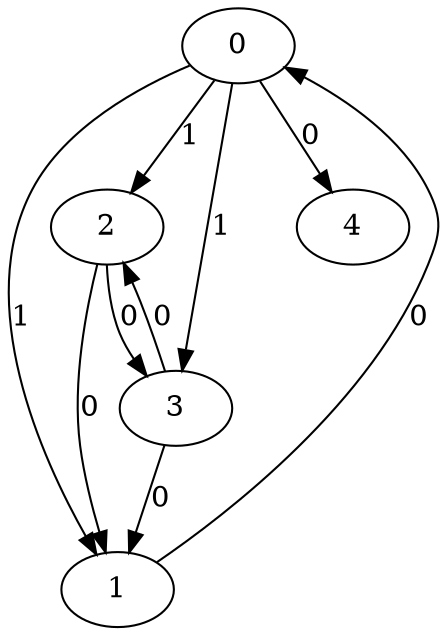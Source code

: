 // Source:1985 Canonical: -1 1 1 1 0 0 -1 -1 -1 -1 -1 0 -1 0 -1 -1 0 0 -1 -1 -1 -1 -1 -1 -1
digraph HRA_from_1985_graph_000 {
  0 -> 1 [label="1"];
  0 -> 2 [label="1"];
  0 -> 3 [label="1"];
  1 -> 0 [label="0"];
  2 -> 1 [label="0"];
  2 -> 3 [label="0"];
  3 -> 1 [label="0"];
  3 -> 2 [label="0"];
  0 -> 4 [label="0"];
}

// Source:1985 Canonical: -1 1 1 1 0 0 -1 -1 -1 -1 -1 0 -1 0 -1 -1 0 0 -1 -1 0 -1 -1 -1 -1
digraph HRA_from_1985_graph_001 {
  0 -> 1 [label="1"];
  0 -> 2 [label="1"];
  0 -> 3 [label="1"];
  1 -> 0 [label="0"];
  2 -> 1 [label="0"];
  2 -> 3 [label="0"];
  3 -> 1 [label="0"];
  3 -> 2 [label="0"];
  0 -> 4 [label="0"];
  4 -> 0 [label="0"];
}

// Source:1985 Canonical: -1 1 1 1 -1 0 -1 -1 -1 0 -1 0 -1 0 -1 -1 0 0 -1 -1 -1 -1 -1 -1 -1
digraph HRA_from_1985_graph_002 {
  0 -> 1 [label="1"];
  0 -> 2 [label="1"];
  0 -> 3 [label="1"];
  1 -> 0 [label="0"];
  2 -> 1 [label="0"];
  2 -> 3 [label="0"];
  3 -> 1 [label="0"];
  3 -> 2 [label="0"];
  1 -> 4 [label="0"];
}

// Source:1985 Canonical: -1 1 1 1 0 0 -1 -1 -1 0 -1 0 -1 0 -1 -1 0 0 -1 -1 -1 -1 -1 -1 -1
digraph HRA_from_1985_graph_003 {
  0 -> 1 [label="1"];
  0 -> 2 [label="1"];
  0 -> 3 [label="1"];
  1 -> 0 [label="0"];
  2 -> 1 [label="0"];
  2 -> 3 [label="0"];
  3 -> 1 [label="0"];
  3 -> 2 [label="0"];
  0 -> 4 [label="0"];
  1 -> 4 [label="0"];
}

// Source:1985 Canonical: -1 1 1 1 -1 0 -1 -1 -1 0 -1 0 -1 0 -1 -1 0 0 -1 -1 0 -1 -1 -1 -1
digraph HRA_from_1985_graph_004 {
  0 -> 1 [label="1"];
  0 -> 2 [label="1"];
  0 -> 3 [label="1"];
  1 -> 0 [label="0"];
  2 -> 1 [label="0"];
  2 -> 3 [label="0"];
  3 -> 1 [label="0"];
  3 -> 2 [label="0"];
  4 -> 0 [label="0"];
  1 -> 4 [label="0"];
}

// Source:1985 Canonical: -1 1 1 1 0 0 -1 -1 -1 0 -1 0 -1 0 -1 -1 0 0 -1 -1 0 -1 -1 -1 -1
digraph HRA_from_1985_graph_005 {
  0 -> 1 [label="1"];
  0 -> 2 [label="1"];
  0 -> 3 [label="1"];
  1 -> 0 [label="0"];
  2 -> 1 [label="0"];
  2 -> 3 [label="0"];
  3 -> 1 [label="0"];
  3 -> 2 [label="0"];
  0 -> 4 [label="0"];
  4 -> 0 [label="0"];
  1 -> 4 [label="0"];
}

// Source:1985 Canonical: -1 1 1 1 0 0 -1 -1 -1 -1 -1 0 -1 0 -1 -1 0 0 -1 -1 -1 0 -1 -1 -1
digraph HRA_from_1985_graph_006 {
  0 -> 1 [label="1"];
  0 -> 2 [label="1"];
  0 -> 3 [label="1"];
  1 -> 0 [label="0"];
  2 -> 1 [label="0"];
  2 -> 3 [label="0"];
  3 -> 1 [label="0"];
  3 -> 2 [label="0"];
  0 -> 4 [label="0"];
  4 -> 1 [label="0"];
}

// Source:1985 Canonical: -1 1 1 1 0 0 -1 -1 -1 -1 -1 0 -1 0 -1 -1 0 0 -1 -1 0 0 -1 -1 -1
digraph HRA_from_1985_graph_007 {
  0 -> 1 [label="1"];
  0 -> 2 [label="1"];
  0 -> 3 [label="1"];
  1 -> 0 [label="0"];
  2 -> 1 [label="0"];
  2 -> 3 [label="0"];
  3 -> 1 [label="0"];
  3 -> 2 [label="0"];
  0 -> 4 [label="0"];
  4 -> 0 [label="0"];
  4 -> 1 [label="0"];
}

// Source:1985 Canonical: -1 1 1 1 -1 0 -1 -1 -1 0 -1 0 -1 0 -1 -1 0 0 -1 -1 -1 0 -1 -1 -1
digraph HRA_from_1985_graph_008 {
  0 -> 1 [label="1"];
  0 -> 2 [label="1"];
  0 -> 3 [label="1"];
  1 -> 0 [label="0"];
  2 -> 1 [label="0"];
  2 -> 3 [label="0"];
  3 -> 1 [label="0"];
  3 -> 2 [label="0"];
  1 -> 4 [label="0"];
  4 -> 1 [label="0"];
}

// Source:1985 Canonical: -1 1 1 1 0 0 -1 -1 -1 0 -1 0 -1 0 -1 -1 0 0 -1 -1 -1 0 -1 -1 -1
digraph HRA_from_1985_graph_009 {
  0 -> 1 [label="1"];
  0 -> 2 [label="1"];
  0 -> 3 [label="1"];
  1 -> 0 [label="0"];
  2 -> 1 [label="0"];
  2 -> 3 [label="0"];
  3 -> 1 [label="0"];
  3 -> 2 [label="0"];
  0 -> 4 [label="0"];
  1 -> 4 [label="0"];
  4 -> 1 [label="0"];
}

// Source:1985 Canonical: -1 1 1 1 -1 0 -1 -1 -1 0 -1 0 -1 0 -1 -1 0 0 -1 -1 0 0 -1 -1 -1
digraph HRA_from_1985_graph_010 {
  0 -> 1 [label="1"];
  0 -> 2 [label="1"];
  0 -> 3 [label="1"];
  1 -> 0 [label="0"];
  2 -> 1 [label="0"];
  2 -> 3 [label="0"];
  3 -> 1 [label="0"];
  3 -> 2 [label="0"];
  4 -> 0 [label="0"];
  1 -> 4 [label="0"];
  4 -> 1 [label="0"];
}

// Source:1985 Canonical: -1 1 1 1 0 0 -1 -1 -1 0 -1 0 -1 0 -1 -1 0 0 -1 -1 0 0 -1 -1 -1
digraph HRA_from_1985_graph_011 {
  0 -> 1 [label="1"];
  0 -> 2 [label="1"];
  0 -> 3 [label="1"];
  1 -> 0 [label="0"];
  2 -> 1 [label="0"];
  2 -> 3 [label="0"];
  3 -> 1 [label="0"];
  3 -> 2 [label="0"];
  0 -> 4 [label="0"];
  4 -> 0 [label="0"];
  1 -> 4 [label="0"];
  4 -> 1 [label="0"];
}

// Source:1985 Canonical: -1 1 1 1 -1 0 -1 -1 -1 -1 -1 0 -1 0 0 -1 0 0 -1 -1 -1 -1 -1 -1 -1
digraph HRA_from_1985_graph_012 {
  0 -> 1 [label="1"];
  0 -> 2 [label="1"];
  0 -> 3 [label="1"];
  1 -> 0 [label="0"];
  2 -> 1 [label="0"];
  2 -> 3 [label="0"];
  3 -> 1 [label="0"];
  3 -> 2 [label="0"];
  2 -> 4 [label="0"];
}

// Source:1985 Canonical: -1 1 1 1 0 0 -1 -1 -1 -1 -1 0 -1 0 0 -1 0 0 -1 -1 -1 -1 -1 -1 -1
digraph HRA_from_1985_graph_013 {
  0 -> 1 [label="1"];
  0 -> 2 [label="1"];
  0 -> 3 [label="1"];
  1 -> 0 [label="0"];
  2 -> 1 [label="0"];
  2 -> 3 [label="0"];
  3 -> 1 [label="0"];
  3 -> 2 [label="0"];
  0 -> 4 [label="0"];
  2 -> 4 [label="0"];
}

// Source:1985 Canonical: -1 1 1 1 -1 0 -1 -1 -1 -1 -1 0 -1 0 0 -1 0 0 -1 -1 0 -1 -1 -1 -1
digraph HRA_from_1985_graph_014 {
  0 -> 1 [label="1"];
  0 -> 2 [label="1"];
  0 -> 3 [label="1"];
  1 -> 0 [label="0"];
  2 -> 1 [label="0"];
  2 -> 3 [label="0"];
  3 -> 1 [label="0"];
  3 -> 2 [label="0"];
  4 -> 0 [label="0"];
  2 -> 4 [label="0"];
}

// Source:1985 Canonical: -1 1 1 1 0 0 -1 -1 -1 -1 -1 0 -1 0 0 -1 0 0 -1 -1 0 -1 -1 -1 -1
digraph HRA_from_1985_graph_015 {
  0 -> 1 [label="1"];
  0 -> 2 [label="1"];
  0 -> 3 [label="1"];
  1 -> 0 [label="0"];
  2 -> 1 [label="0"];
  2 -> 3 [label="0"];
  3 -> 1 [label="0"];
  3 -> 2 [label="0"];
  0 -> 4 [label="0"];
  4 -> 0 [label="0"];
  2 -> 4 [label="0"];
}

// Source:1985 Canonical: -1 1 1 1 -1 0 -1 -1 -1 0 -1 0 -1 0 0 -1 0 0 -1 -1 -1 -1 -1 -1 -1
digraph HRA_from_1985_graph_016 {
  0 -> 1 [label="1"];
  0 -> 2 [label="1"];
  0 -> 3 [label="1"];
  1 -> 0 [label="0"];
  2 -> 1 [label="0"];
  2 -> 3 [label="0"];
  3 -> 1 [label="0"];
  3 -> 2 [label="0"];
  1 -> 4 [label="0"];
  2 -> 4 [label="0"];
}

// Source:1985 Canonical: -1 1 1 1 0 0 -1 -1 -1 0 -1 0 -1 0 0 -1 0 0 -1 -1 -1 -1 -1 -1 -1
digraph HRA_from_1985_graph_017 {
  0 -> 1 [label="1"];
  0 -> 2 [label="1"];
  0 -> 3 [label="1"];
  1 -> 0 [label="0"];
  2 -> 1 [label="0"];
  2 -> 3 [label="0"];
  3 -> 1 [label="0"];
  3 -> 2 [label="0"];
  0 -> 4 [label="0"];
  1 -> 4 [label="0"];
  2 -> 4 [label="0"];
}

// Source:1985 Canonical: -1 1 1 1 -1 0 -1 -1 -1 0 -1 0 -1 0 0 -1 0 0 -1 -1 0 -1 -1 -1 -1
digraph HRA_from_1985_graph_018 {
  0 -> 1 [label="1"];
  0 -> 2 [label="1"];
  0 -> 3 [label="1"];
  1 -> 0 [label="0"];
  2 -> 1 [label="0"];
  2 -> 3 [label="0"];
  3 -> 1 [label="0"];
  3 -> 2 [label="0"];
  4 -> 0 [label="0"];
  1 -> 4 [label="0"];
  2 -> 4 [label="0"];
}

// Source:1985 Canonical: -1 1 1 1 0 0 -1 -1 -1 0 -1 0 -1 0 0 -1 0 0 -1 -1 0 -1 -1 -1 -1
digraph HRA_from_1985_graph_019 {
  0 -> 1 [label="1"];
  0 -> 2 [label="1"];
  0 -> 3 [label="1"];
  1 -> 0 [label="0"];
  2 -> 1 [label="0"];
  2 -> 3 [label="0"];
  3 -> 1 [label="0"];
  3 -> 2 [label="0"];
  0 -> 4 [label="0"];
  4 -> 0 [label="0"];
  1 -> 4 [label="0"];
  2 -> 4 [label="0"];
}

// Source:1985 Canonical: -1 1 1 1 -1 0 -1 -1 -1 -1 -1 0 -1 0 0 -1 0 0 -1 -1 -1 0 -1 -1 -1
digraph HRA_from_1985_graph_020 {
  0 -> 1 [label="1"];
  0 -> 2 [label="1"];
  0 -> 3 [label="1"];
  1 -> 0 [label="0"];
  2 -> 1 [label="0"];
  2 -> 3 [label="0"];
  3 -> 1 [label="0"];
  3 -> 2 [label="0"];
  4 -> 1 [label="0"];
  2 -> 4 [label="0"];
}

// Source:1985 Canonical: -1 1 1 1 0 0 -1 -1 -1 -1 -1 0 -1 0 0 -1 0 0 -1 -1 -1 0 -1 -1 -1
digraph HRA_from_1985_graph_021 {
  0 -> 1 [label="1"];
  0 -> 2 [label="1"];
  0 -> 3 [label="1"];
  1 -> 0 [label="0"];
  2 -> 1 [label="0"];
  2 -> 3 [label="0"];
  3 -> 1 [label="0"];
  3 -> 2 [label="0"];
  0 -> 4 [label="0"];
  4 -> 1 [label="0"];
  2 -> 4 [label="0"];
}

// Source:1985 Canonical: -1 1 1 1 -1 0 -1 -1 -1 -1 -1 0 -1 0 0 -1 0 0 -1 -1 0 0 -1 -1 -1
digraph HRA_from_1985_graph_022 {
  0 -> 1 [label="1"];
  0 -> 2 [label="1"];
  0 -> 3 [label="1"];
  1 -> 0 [label="0"];
  2 -> 1 [label="0"];
  2 -> 3 [label="0"];
  3 -> 1 [label="0"];
  3 -> 2 [label="0"];
  4 -> 0 [label="0"];
  4 -> 1 [label="0"];
  2 -> 4 [label="0"];
}

// Source:1985 Canonical: -1 1 1 1 0 0 -1 -1 -1 -1 -1 0 -1 0 0 -1 0 0 -1 -1 0 0 -1 -1 -1
digraph HRA_from_1985_graph_023 {
  0 -> 1 [label="1"];
  0 -> 2 [label="1"];
  0 -> 3 [label="1"];
  1 -> 0 [label="0"];
  2 -> 1 [label="0"];
  2 -> 3 [label="0"];
  3 -> 1 [label="0"];
  3 -> 2 [label="0"];
  0 -> 4 [label="0"];
  4 -> 0 [label="0"];
  4 -> 1 [label="0"];
  2 -> 4 [label="0"];
}

// Source:1985 Canonical: -1 1 1 1 -1 0 -1 -1 -1 0 -1 0 -1 0 0 -1 0 0 -1 -1 -1 0 -1 -1 -1
digraph HRA_from_1985_graph_024 {
  0 -> 1 [label="1"];
  0 -> 2 [label="1"];
  0 -> 3 [label="1"];
  1 -> 0 [label="0"];
  2 -> 1 [label="0"];
  2 -> 3 [label="0"];
  3 -> 1 [label="0"];
  3 -> 2 [label="0"];
  1 -> 4 [label="0"];
  4 -> 1 [label="0"];
  2 -> 4 [label="0"];
}

// Source:1985 Canonical: -1 1 1 1 0 0 -1 -1 -1 0 -1 0 -1 0 0 -1 0 0 -1 -1 -1 0 -1 -1 -1
digraph HRA_from_1985_graph_025 {
  0 -> 1 [label="1"];
  0 -> 2 [label="1"];
  0 -> 3 [label="1"];
  1 -> 0 [label="0"];
  2 -> 1 [label="0"];
  2 -> 3 [label="0"];
  3 -> 1 [label="0"];
  3 -> 2 [label="0"];
  0 -> 4 [label="0"];
  1 -> 4 [label="0"];
  4 -> 1 [label="0"];
  2 -> 4 [label="0"];
}

// Source:1985 Canonical: -1 1 1 1 -1 0 -1 -1 -1 0 -1 0 -1 0 0 -1 0 0 -1 -1 0 0 -1 -1 -1
digraph HRA_from_1985_graph_026 {
  0 -> 1 [label="1"];
  0 -> 2 [label="1"];
  0 -> 3 [label="1"];
  1 -> 0 [label="0"];
  2 -> 1 [label="0"];
  2 -> 3 [label="0"];
  3 -> 1 [label="0"];
  3 -> 2 [label="0"];
  4 -> 0 [label="0"];
  1 -> 4 [label="0"];
  4 -> 1 [label="0"];
  2 -> 4 [label="0"];
}

// Source:1985 Canonical: -1 1 1 1 0 0 -1 -1 -1 0 -1 0 -1 0 0 -1 0 0 -1 -1 0 0 -1 -1 -1
digraph HRA_from_1985_graph_027 {
  0 -> 1 [label="1"];
  0 -> 2 [label="1"];
  0 -> 3 [label="1"];
  1 -> 0 [label="0"];
  2 -> 1 [label="0"];
  2 -> 3 [label="0"];
  3 -> 1 [label="0"];
  3 -> 2 [label="0"];
  0 -> 4 [label="0"];
  4 -> 0 [label="0"];
  1 -> 4 [label="0"];
  4 -> 1 [label="0"];
  2 -> 4 [label="0"];
}

// Source:1985 Canonical: -1 1 1 1 0 0 -1 -1 -1 -1 -1 0 -1 0 -1 -1 0 0 -1 -1 -1 -1 0 -1 -1
digraph HRA_from_1985_graph_028 {
  0 -> 1 [label="1"];
  0 -> 2 [label="1"];
  0 -> 3 [label="1"];
  1 -> 0 [label="0"];
  2 -> 1 [label="0"];
  2 -> 3 [label="0"];
  3 -> 1 [label="0"];
  3 -> 2 [label="0"];
  0 -> 4 [label="0"];
  4 -> 2 [label="0"];
}

// Source:1985 Canonical: -1 1 1 1 0 0 -1 -1 -1 -1 -1 0 -1 0 -1 -1 0 0 -1 -1 0 -1 0 -1 -1
digraph HRA_from_1985_graph_029 {
  0 -> 1 [label="1"];
  0 -> 2 [label="1"];
  0 -> 3 [label="1"];
  1 -> 0 [label="0"];
  2 -> 1 [label="0"];
  2 -> 3 [label="0"];
  3 -> 1 [label="0"];
  3 -> 2 [label="0"];
  0 -> 4 [label="0"];
  4 -> 0 [label="0"];
  4 -> 2 [label="0"];
}

// Source:1985 Canonical: -1 1 1 1 -1 0 -1 -1 -1 0 -1 0 -1 0 -1 -1 0 0 -1 -1 -1 -1 0 -1 -1
digraph HRA_from_1985_graph_030 {
  0 -> 1 [label="1"];
  0 -> 2 [label="1"];
  0 -> 3 [label="1"];
  1 -> 0 [label="0"];
  2 -> 1 [label="0"];
  2 -> 3 [label="0"];
  3 -> 1 [label="0"];
  3 -> 2 [label="0"];
  1 -> 4 [label="0"];
  4 -> 2 [label="0"];
}

// Source:1985 Canonical: -1 1 1 1 0 0 -1 -1 -1 0 -1 0 -1 0 -1 -1 0 0 -1 -1 -1 -1 0 -1 -1
digraph HRA_from_1985_graph_031 {
  0 -> 1 [label="1"];
  0 -> 2 [label="1"];
  0 -> 3 [label="1"];
  1 -> 0 [label="0"];
  2 -> 1 [label="0"];
  2 -> 3 [label="0"];
  3 -> 1 [label="0"];
  3 -> 2 [label="0"];
  0 -> 4 [label="0"];
  1 -> 4 [label="0"];
  4 -> 2 [label="0"];
}

// Source:1985 Canonical: -1 1 1 1 -1 0 -1 -1 -1 0 -1 0 -1 0 -1 -1 0 0 -1 -1 0 -1 0 -1 -1
digraph HRA_from_1985_graph_032 {
  0 -> 1 [label="1"];
  0 -> 2 [label="1"];
  0 -> 3 [label="1"];
  1 -> 0 [label="0"];
  2 -> 1 [label="0"];
  2 -> 3 [label="0"];
  3 -> 1 [label="0"];
  3 -> 2 [label="0"];
  4 -> 0 [label="0"];
  1 -> 4 [label="0"];
  4 -> 2 [label="0"];
}

// Source:1985 Canonical: -1 1 1 1 0 0 -1 -1 -1 0 -1 0 -1 0 -1 -1 0 0 -1 -1 0 -1 0 -1 -1
digraph HRA_from_1985_graph_033 {
  0 -> 1 [label="1"];
  0 -> 2 [label="1"];
  0 -> 3 [label="1"];
  1 -> 0 [label="0"];
  2 -> 1 [label="0"];
  2 -> 3 [label="0"];
  3 -> 1 [label="0"];
  3 -> 2 [label="0"];
  0 -> 4 [label="0"];
  4 -> 0 [label="0"];
  1 -> 4 [label="0"];
  4 -> 2 [label="0"];
}

// Source:1985 Canonical: -1 1 1 1 0 0 -1 -1 -1 -1 -1 0 -1 0 -1 -1 0 0 -1 -1 -1 0 0 -1 -1
digraph HRA_from_1985_graph_034 {
  0 -> 1 [label="1"];
  0 -> 2 [label="1"];
  0 -> 3 [label="1"];
  1 -> 0 [label="0"];
  2 -> 1 [label="0"];
  2 -> 3 [label="0"];
  3 -> 1 [label="0"];
  3 -> 2 [label="0"];
  0 -> 4 [label="0"];
  4 -> 1 [label="0"];
  4 -> 2 [label="0"];
}

// Source:1985 Canonical: -1 1 1 1 0 0 -1 -1 -1 -1 -1 0 -1 0 -1 -1 0 0 -1 -1 0 0 0 -1 -1
digraph HRA_from_1985_graph_035 {
  0 -> 1 [label="1"];
  0 -> 2 [label="1"];
  0 -> 3 [label="1"];
  1 -> 0 [label="0"];
  2 -> 1 [label="0"];
  2 -> 3 [label="0"];
  3 -> 1 [label="0"];
  3 -> 2 [label="0"];
  0 -> 4 [label="0"];
  4 -> 0 [label="0"];
  4 -> 1 [label="0"];
  4 -> 2 [label="0"];
}

// Source:1985 Canonical: -1 1 1 1 -1 0 -1 -1 -1 0 -1 0 -1 0 -1 -1 0 0 -1 -1 -1 0 0 -1 -1
digraph HRA_from_1985_graph_036 {
  0 -> 1 [label="1"];
  0 -> 2 [label="1"];
  0 -> 3 [label="1"];
  1 -> 0 [label="0"];
  2 -> 1 [label="0"];
  2 -> 3 [label="0"];
  3 -> 1 [label="0"];
  3 -> 2 [label="0"];
  1 -> 4 [label="0"];
  4 -> 1 [label="0"];
  4 -> 2 [label="0"];
}

// Source:1985 Canonical: -1 1 1 1 0 0 -1 -1 -1 0 -1 0 -1 0 -1 -1 0 0 -1 -1 -1 0 0 -1 -1
digraph HRA_from_1985_graph_037 {
  0 -> 1 [label="1"];
  0 -> 2 [label="1"];
  0 -> 3 [label="1"];
  1 -> 0 [label="0"];
  2 -> 1 [label="0"];
  2 -> 3 [label="0"];
  3 -> 1 [label="0"];
  3 -> 2 [label="0"];
  0 -> 4 [label="0"];
  1 -> 4 [label="0"];
  4 -> 1 [label="0"];
  4 -> 2 [label="0"];
}

// Source:1985 Canonical: -1 1 1 1 -1 0 -1 -1 -1 0 -1 0 -1 0 -1 -1 0 0 -1 -1 0 0 0 -1 -1
digraph HRA_from_1985_graph_038 {
  0 -> 1 [label="1"];
  0 -> 2 [label="1"];
  0 -> 3 [label="1"];
  1 -> 0 [label="0"];
  2 -> 1 [label="0"];
  2 -> 3 [label="0"];
  3 -> 1 [label="0"];
  3 -> 2 [label="0"];
  4 -> 0 [label="0"];
  1 -> 4 [label="0"];
  4 -> 1 [label="0"];
  4 -> 2 [label="0"];
}

// Source:1985 Canonical: -1 1 1 1 0 0 -1 -1 -1 0 -1 0 -1 0 -1 -1 0 0 -1 -1 0 0 0 -1 -1
digraph HRA_from_1985_graph_039 {
  0 -> 1 [label="1"];
  0 -> 2 [label="1"];
  0 -> 3 [label="1"];
  1 -> 0 [label="0"];
  2 -> 1 [label="0"];
  2 -> 3 [label="0"];
  3 -> 1 [label="0"];
  3 -> 2 [label="0"];
  0 -> 4 [label="0"];
  4 -> 0 [label="0"];
  1 -> 4 [label="0"];
  4 -> 1 [label="0"];
  4 -> 2 [label="0"];
}

// Source:1985 Canonical: -1 1 1 1 -1 0 -1 -1 -1 -1 -1 0 -1 0 0 -1 0 0 -1 -1 -1 -1 0 -1 -1
digraph HRA_from_1985_graph_040 {
  0 -> 1 [label="1"];
  0 -> 2 [label="1"];
  0 -> 3 [label="1"];
  1 -> 0 [label="0"];
  2 -> 1 [label="0"];
  2 -> 3 [label="0"];
  3 -> 1 [label="0"];
  3 -> 2 [label="0"];
  2 -> 4 [label="0"];
  4 -> 2 [label="0"];
}

// Source:1985 Canonical: -1 1 1 1 0 0 -1 -1 -1 -1 -1 0 -1 0 0 -1 0 0 -1 -1 -1 -1 0 -1 -1
digraph HRA_from_1985_graph_041 {
  0 -> 1 [label="1"];
  0 -> 2 [label="1"];
  0 -> 3 [label="1"];
  1 -> 0 [label="0"];
  2 -> 1 [label="0"];
  2 -> 3 [label="0"];
  3 -> 1 [label="0"];
  3 -> 2 [label="0"];
  0 -> 4 [label="0"];
  2 -> 4 [label="0"];
  4 -> 2 [label="0"];
}

// Source:1985 Canonical: -1 1 1 1 -1 0 -1 -1 -1 -1 -1 0 -1 0 0 -1 0 0 -1 -1 0 -1 0 -1 -1
digraph HRA_from_1985_graph_042 {
  0 -> 1 [label="1"];
  0 -> 2 [label="1"];
  0 -> 3 [label="1"];
  1 -> 0 [label="0"];
  2 -> 1 [label="0"];
  2 -> 3 [label="0"];
  3 -> 1 [label="0"];
  3 -> 2 [label="0"];
  4 -> 0 [label="0"];
  2 -> 4 [label="0"];
  4 -> 2 [label="0"];
}

// Source:1985 Canonical: -1 1 1 1 0 0 -1 -1 -1 -1 -1 0 -1 0 0 -1 0 0 -1 -1 0 -1 0 -1 -1
digraph HRA_from_1985_graph_043 {
  0 -> 1 [label="1"];
  0 -> 2 [label="1"];
  0 -> 3 [label="1"];
  1 -> 0 [label="0"];
  2 -> 1 [label="0"];
  2 -> 3 [label="0"];
  3 -> 1 [label="0"];
  3 -> 2 [label="0"];
  0 -> 4 [label="0"];
  4 -> 0 [label="0"];
  2 -> 4 [label="0"];
  4 -> 2 [label="0"];
}

// Source:1985 Canonical: -1 1 1 1 -1 0 -1 -1 -1 0 -1 0 -1 0 0 -1 0 0 -1 -1 -1 -1 0 -1 -1
digraph HRA_from_1985_graph_044 {
  0 -> 1 [label="1"];
  0 -> 2 [label="1"];
  0 -> 3 [label="1"];
  1 -> 0 [label="0"];
  2 -> 1 [label="0"];
  2 -> 3 [label="0"];
  3 -> 1 [label="0"];
  3 -> 2 [label="0"];
  1 -> 4 [label="0"];
  2 -> 4 [label="0"];
  4 -> 2 [label="0"];
}

// Source:1985 Canonical: -1 1 1 1 0 0 -1 -1 -1 0 -1 0 -1 0 0 -1 0 0 -1 -1 -1 -1 0 -1 -1
digraph HRA_from_1985_graph_045 {
  0 -> 1 [label="1"];
  0 -> 2 [label="1"];
  0 -> 3 [label="1"];
  1 -> 0 [label="0"];
  2 -> 1 [label="0"];
  2 -> 3 [label="0"];
  3 -> 1 [label="0"];
  3 -> 2 [label="0"];
  0 -> 4 [label="0"];
  1 -> 4 [label="0"];
  2 -> 4 [label="0"];
  4 -> 2 [label="0"];
}

// Source:1985 Canonical: -1 1 1 1 -1 0 -1 -1 -1 0 -1 0 -1 0 0 -1 0 0 -1 -1 0 -1 0 -1 -1
digraph HRA_from_1985_graph_046 {
  0 -> 1 [label="1"];
  0 -> 2 [label="1"];
  0 -> 3 [label="1"];
  1 -> 0 [label="0"];
  2 -> 1 [label="0"];
  2 -> 3 [label="0"];
  3 -> 1 [label="0"];
  3 -> 2 [label="0"];
  4 -> 0 [label="0"];
  1 -> 4 [label="0"];
  2 -> 4 [label="0"];
  4 -> 2 [label="0"];
}

// Source:1985 Canonical: -1 1 1 1 0 0 -1 -1 -1 0 -1 0 -1 0 0 -1 0 0 -1 -1 0 -1 0 -1 -1
digraph HRA_from_1985_graph_047 {
  0 -> 1 [label="1"];
  0 -> 2 [label="1"];
  0 -> 3 [label="1"];
  1 -> 0 [label="0"];
  2 -> 1 [label="0"];
  2 -> 3 [label="0"];
  3 -> 1 [label="0"];
  3 -> 2 [label="0"];
  0 -> 4 [label="0"];
  4 -> 0 [label="0"];
  1 -> 4 [label="0"];
  2 -> 4 [label="0"];
  4 -> 2 [label="0"];
}

// Source:1985 Canonical: -1 1 1 1 -1 0 -1 -1 -1 -1 -1 0 -1 0 0 -1 0 0 -1 -1 -1 0 0 -1 -1
digraph HRA_from_1985_graph_048 {
  0 -> 1 [label="1"];
  0 -> 2 [label="1"];
  0 -> 3 [label="1"];
  1 -> 0 [label="0"];
  2 -> 1 [label="0"];
  2 -> 3 [label="0"];
  3 -> 1 [label="0"];
  3 -> 2 [label="0"];
  4 -> 1 [label="0"];
  2 -> 4 [label="0"];
  4 -> 2 [label="0"];
}

// Source:1985 Canonical: -1 1 1 1 0 0 -1 -1 -1 -1 -1 0 -1 0 0 -1 0 0 -1 -1 -1 0 0 -1 -1
digraph HRA_from_1985_graph_049 {
  0 -> 1 [label="1"];
  0 -> 2 [label="1"];
  0 -> 3 [label="1"];
  1 -> 0 [label="0"];
  2 -> 1 [label="0"];
  2 -> 3 [label="0"];
  3 -> 1 [label="0"];
  3 -> 2 [label="0"];
  0 -> 4 [label="0"];
  4 -> 1 [label="0"];
  2 -> 4 [label="0"];
  4 -> 2 [label="0"];
}

// Source:1985 Canonical: -1 1 1 1 -1 0 -1 -1 -1 -1 -1 0 -1 0 0 -1 0 0 -1 -1 0 0 0 -1 -1
digraph HRA_from_1985_graph_050 {
  0 -> 1 [label="1"];
  0 -> 2 [label="1"];
  0 -> 3 [label="1"];
  1 -> 0 [label="0"];
  2 -> 1 [label="0"];
  2 -> 3 [label="0"];
  3 -> 1 [label="0"];
  3 -> 2 [label="0"];
  4 -> 0 [label="0"];
  4 -> 1 [label="0"];
  2 -> 4 [label="0"];
  4 -> 2 [label="0"];
}

// Source:1985 Canonical: -1 1 1 1 0 0 -1 -1 -1 -1 -1 0 -1 0 0 -1 0 0 -1 -1 0 0 0 -1 -1
digraph HRA_from_1985_graph_051 {
  0 -> 1 [label="1"];
  0 -> 2 [label="1"];
  0 -> 3 [label="1"];
  1 -> 0 [label="0"];
  2 -> 1 [label="0"];
  2 -> 3 [label="0"];
  3 -> 1 [label="0"];
  3 -> 2 [label="0"];
  0 -> 4 [label="0"];
  4 -> 0 [label="0"];
  4 -> 1 [label="0"];
  2 -> 4 [label="0"];
  4 -> 2 [label="0"];
}

// Source:1985 Canonical: -1 1 1 1 -1 0 -1 -1 -1 0 -1 0 -1 0 0 -1 0 0 -1 -1 -1 0 0 -1 -1
digraph HRA_from_1985_graph_052 {
  0 -> 1 [label="1"];
  0 -> 2 [label="1"];
  0 -> 3 [label="1"];
  1 -> 0 [label="0"];
  2 -> 1 [label="0"];
  2 -> 3 [label="0"];
  3 -> 1 [label="0"];
  3 -> 2 [label="0"];
  1 -> 4 [label="0"];
  4 -> 1 [label="0"];
  2 -> 4 [label="0"];
  4 -> 2 [label="0"];
}

// Source:1985 Canonical: -1 1 1 1 0 0 -1 -1 -1 0 -1 0 -1 0 0 -1 0 0 -1 -1 -1 0 0 -1 -1
digraph HRA_from_1985_graph_053 {
  0 -> 1 [label="1"];
  0 -> 2 [label="1"];
  0 -> 3 [label="1"];
  1 -> 0 [label="0"];
  2 -> 1 [label="0"];
  2 -> 3 [label="0"];
  3 -> 1 [label="0"];
  3 -> 2 [label="0"];
  0 -> 4 [label="0"];
  1 -> 4 [label="0"];
  4 -> 1 [label="0"];
  2 -> 4 [label="0"];
  4 -> 2 [label="0"];
}

// Source:1985 Canonical: -1 1 1 1 -1 0 -1 -1 -1 0 -1 0 -1 0 0 -1 0 0 -1 -1 0 0 0 -1 -1
digraph HRA_from_1985_graph_054 {
  0 -> 1 [label="1"];
  0 -> 2 [label="1"];
  0 -> 3 [label="1"];
  1 -> 0 [label="0"];
  2 -> 1 [label="0"];
  2 -> 3 [label="0"];
  3 -> 1 [label="0"];
  3 -> 2 [label="0"];
  4 -> 0 [label="0"];
  1 -> 4 [label="0"];
  4 -> 1 [label="0"];
  2 -> 4 [label="0"];
  4 -> 2 [label="0"];
}

// Source:1985 Canonical: -1 1 1 1 0 0 -1 -1 -1 0 -1 0 -1 0 0 -1 0 0 -1 -1 0 0 0 -1 -1
digraph HRA_from_1985_graph_055 {
  0 -> 1 [label="1"];
  0 -> 2 [label="1"];
  0 -> 3 [label="1"];
  1 -> 0 [label="0"];
  2 -> 1 [label="0"];
  2 -> 3 [label="0"];
  3 -> 1 [label="0"];
  3 -> 2 [label="0"];
  0 -> 4 [label="0"];
  4 -> 0 [label="0"];
  1 -> 4 [label="0"];
  4 -> 1 [label="0"];
  2 -> 4 [label="0"];
  4 -> 2 [label="0"];
}

// Source:1985 Canonical: -1 1 1 1 -1 0 -1 -1 -1 -1 -1 0 -1 0 -1 -1 0 0 -1 0 -1 -1 -1 -1 -1
digraph HRA_from_1985_graph_056 {
  0 -> 1 [label="1"];
  0 -> 2 [label="1"];
  0 -> 3 [label="1"];
  1 -> 0 [label="0"];
  2 -> 1 [label="0"];
  2 -> 3 [label="0"];
  3 -> 1 [label="0"];
  3 -> 2 [label="0"];
  3 -> 4 [label="0"];
}

// Source:1985 Canonical: -1 1 1 1 0 0 -1 -1 -1 -1 -1 0 -1 0 -1 -1 0 0 -1 0 -1 -1 -1 -1 -1
digraph HRA_from_1985_graph_057 {
  0 -> 1 [label="1"];
  0 -> 2 [label="1"];
  0 -> 3 [label="1"];
  1 -> 0 [label="0"];
  2 -> 1 [label="0"];
  2 -> 3 [label="0"];
  3 -> 1 [label="0"];
  3 -> 2 [label="0"];
  0 -> 4 [label="0"];
  3 -> 4 [label="0"];
}

// Source:1985 Canonical: -1 1 1 1 -1 0 -1 -1 -1 -1 -1 0 -1 0 -1 -1 0 0 -1 0 0 -1 -1 -1 -1
digraph HRA_from_1985_graph_058 {
  0 -> 1 [label="1"];
  0 -> 2 [label="1"];
  0 -> 3 [label="1"];
  1 -> 0 [label="0"];
  2 -> 1 [label="0"];
  2 -> 3 [label="0"];
  3 -> 1 [label="0"];
  3 -> 2 [label="0"];
  4 -> 0 [label="0"];
  3 -> 4 [label="0"];
}

// Source:1985 Canonical: -1 1 1 1 0 0 -1 -1 -1 -1 -1 0 -1 0 -1 -1 0 0 -1 0 0 -1 -1 -1 -1
digraph HRA_from_1985_graph_059 {
  0 -> 1 [label="1"];
  0 -> 2 [label="1"];
  0 -> 3 [label="1"];
  1 -> 0 [label="0"];
  2 -> 1 [label="0"];
  2 -> 3 [label="0"];
  3 -> 1 [label="0"];
  3 -> 2 [label="0"];
  0 -> 4 [label="0"];
  4 -> 0 [label="0"];
  3 -> 4 [label="0"];
}

// Source:1985 Canonical: -1 1 1 1 -1 0 -1 -1 -1 0 -1 0 -1 0 -1 -1 0 0 -1 0 -1 -1 -1 -1 -1
digraph HRA_from_1985_graph_060 {
  0 -> 1 [label="1"];
  0 -> 2 [label="1"];
  0 -> 3 [label="1"];
  1 -> 0 [label="0"];
  2 -> 1 [label="0"];
  2 -> 3 [label="0"];
  3 -> 1 [label="0"];
  3 -> 2 [label="0"];
  1 -> 4 [label="0"];
  3 -> 4 [label="0"];
}

// Source:1985 Canonical: -1 1 1 1 0 0 -1 -1 -1 0 -1 0 -1 0 -1 -1 0 0 -1 0 -1 -1 -1 -1 -1
digraph HRA_from_1985_graph_061 {
  0 -> 1 [label="1"];
  0 -> 2 [label="1"];
  0 -> 3 [label="1"];
  1 -> 0 [label="0"];
  2 -> 1 [label="0"];
  2 -> 3 [label="0"];
  3 -> 1 [label="0"];
  3 -> 2 [label="0"];
  0 -> 4 [label="0"];
  1 -> 4 [label="0"];
  3 -> 4 [label="0"];
}

// Source:1985 Canonical: -1 1 1 1 -1 0 -1 -1 -1 0 -1 0 -1 0 -1 -1 0 0 -1 0 0 -1 -1 -1 -1
digraph HRA_from_1985_graph_062 {
  0 -> 1 [label="1"];
  0 -> 2 [label="1"];
  0 -> 3 [label="1"];
  1 -> 0 [label="0"];
  2 -> 1 [label="0"];
  2 -> 3 [label="0"];
  3 -> 1 [label="0"];
  3 -> 2 [label="0"];
  4 -> 0 [label="0"];
  1 -> 4 [label="0"];
  3 -> 4 [label="0"];
}

// Source:1985 Canonical: -1 1 1 1 0 0 -1 -1 -1 0 -1 0 -1 0 -1 -1 0 0 -1 0 0 -1 -1 -1 -1
digraph HRA_from_1985_graph_063 {
  0 -> 1 [label="1"];
  0 -> 2 [label="1"];
  0 -> 3 [label="1"];
  1 -> 0 [label="0"];
  2 -> 1 [label="0"];
  2 -> 3 [label="0"];
  3 -> 1 [label="0"];
  3 -> 2 [label="0"];
  0 -> 4 [label="0"];
  4 -> 0 [label="0"];
  1 -> 4 [label="0"];
  3 -> 4 [label="0"];
}

// Source:1985 Canonical: -1 1 1 1 -1 0 -1 -1 -1 -1 -1 0 -1 0 -1 -1 0 0 -1 0 -1 0 -1 -1 -1
digraph HRA_from_1985_graph_064 {
  0 -> 1 [label="1"];
  0 -> 2 [label="1"];
  0 -> 3 [label="1"];
  1 -> 0 [label="0"];
  2 -> 1 [label="0"];
  2 -> 3 [label="0"];
  3 -> 1 [label="0"];
  3 -> 2 [label="0"];
  4 -> 1 [label="0"];
  3 -> 4 [label="0"];
}

// Source:1985 Canonical: -1 1 1 1 0 0 -1 -1 -1 -1 -1 0 -1 0 -1 -1 0 0 -1 0 -1 0 -1 -1 -1
digraph HRA_from_1985_graph_065 {
  0 -> 1 [label="1"];
  0 -> 2 [label="1"];
  0 -> 3 [label="1"];
  1 -> 0 [label="0"];
  2 -> 1 [label="0"];
  2 -> 3 [label="0"];
  3 -> 1 [label="0"];
  3 -> 2 [label="0"];
  0 -> 4 [label="0"];
  4 -> 1 [label="0"];
  3 -> 4 [label="0"];
}

// Source:1985 Canonical: -1 1 1 1 -1 0 -1 -1 -1 -1 -1 0 -1 0 -1 -1 0 0 -1 0 0 0 -1 -1 -1
digraph HRA_from_1985_graph_066 {
  0 -> 1 [label="1"];
  0 -> 2 [label="1"];
  0 -> 3 [label="1"];
  1 -> 0 [label="0"];
  2 -> 1 [label="0"];
  2 -> 3 [label="0"];
  3 -> 1 [label="0"];
  3 -> 2 [label="0"];
  4 -> 0 [label="0"];
  4 -> 1 [label="0"];
  3 -> 4 [label="0"];
}

// Source:1985 Canonical: -1 1 1 1 0 0 -1 -1 -1 -1 -1 0 -1 0 -1 -1 0 0 -1 0 0 0 -1 -1 -1
digraph HRA_from_1985_graph_067 {
  0 -> 1 [label="1"];
  0 -> 2 [label="1"];
  0 -> 3 [label="1"];
  1 -> 0 [label="0"];
  2 -> 1 [label="0"];
  2 -> 3 [label="0"];
  3 -> 1 [label="0"];
  3 -> 2 [label="0"];
  0 -> 4 [label="0"];
  4 -> 0 [label="0"];
  4 -> 1 [label="0"];
  3 -> 4 [label="0"];
}

// Source:1985 Canonical: -1 1 1 1 -1 0 -1 -1 -1 0 -1 0 -1 0 -1 -1 0 0 -1 0 -1 0 -1 -1 -1
digraph HRA_from_1985_graph_068 {
  0 -> 1 [label="1"];
  0 -> 2 [label="1"];
  0 -> 3 [label="1"];
  1 -> 0 [label="0"];
  2 -> 1 [label="0"];
  2 -> 3 [label="0"];
  3 -> 1 [label="0"];
  3 -> 2 [label="0"];
  1 -> 4 [label="0"];
  4 -> 1 [label="0"];
  3 -> 4 [label="0"];
}

// Source:1985 Canonical: -1 1 1 1 0 0 -1 -1 -1 0 -1 0 -1 0 -1 -1 0 0 -1 0 -1 0 -1 -1 -1
digraph HRA_from_1985_graph_069 {
  0 -> 1 [label="1"];
  0 -> 2 [label="1"];
  0 -> 3 [label="1"];
  1 -> 0 [label="0"];
  2 -> 1 [label="0"];
  2 -> 3 [label="0"];
  3 -> 1 [label="0"];
  3 -> 2 [label="0"];
  0 -> 4 [label="0"];
  1 -> 4 [label="0"];
  4 -> 1 [label="0"];
  3 -> 4 [label="0"];
}

// Source:1985 Canonical: -1 1 1 1 -1 0 -1 -1 -1 0 -1 0 -1 0 -1 -1 0 0 -1 0 0 0 -1 -1 -1
digraph HRA_from_1985_graph_070 {
  0 -> 1 [label="1"];
  0 -> 2 [label="1"];
  0 -> 3 [label="1"];
  1 -> 0 [label="0"];
  2 -> 1 [label="0"];
  2 -> 3 [label="0"];
  3 -> 1 [label="0"];
  3 -> 2 [label="0"];
  4 -> 0 [label="0"];
  1 -> 4 [label="0"];
  4 -> 1 [label="0"];
  3 -> 4 [label="0"];
}

// Source:1985 Canonical: -1 1 1 1 0 0 -1 -1 -1 0 -1 0 -1 0 -1 -1 0 0 -1 0 0 0 -1 -1 -1
digraph HRA_from_1985_graph_071 {
  0 -> 1 [label="1"];
  0 -> 2 [label="1"];
  0 -> 3 [label="1"];
  1 -> 0 [label="0"];
  2 -> 1 [label="0"];
  2 -> 3 [label="0"];
  3 -> 1 [label="0"];
  3 -> 2 [label="0"];
  0 -> 4 [label="0"];
  4 -> 0 [label="0"];
  1 -> 4 [label="0"];
  4 -> 1 [label="0"];
  3 -> 4 [label="0"];
}

// Source:1985 Canonical: -1 1 1 1 -1 0 -1 -1 -1 -1 -1 0 -1 0 0 -1 0 0 -1 0 -1 -1 -1 -1 -1
digraph HRA_from_1985_graph_072 {
  0 -> 1 [label="1"];
  0 -> 2 [label="1"];
  0 -> 3 [label="1"];
  1 -> 0 [label="0"];
  2 -> 1 [label="0"];
  2 -> 3 [label="0"];
  3 -> 1 [label="0"];
  3 -> 2 [label="0"];
  2 -> 4 [label="0"];
  3 -> 4 [label="0"];
}

// Source:1985 Canonical: -1 1 1 1 0 0 -1 -1 -1 -1 -1 0 -1 0 0 -1 0 0 -1 0 -1 -1 -1 -1 -1
digraph HRA_from_1985_graph_073 {
  0 -> 1 [label="1"];
  0 -> 2 [label="1"];
  0 -> 3 [label="1"];
  1 -> 0 [label="0"];
  2 -> 1 [label="0"];
  2 -> 3 [label="0"];
  3 -> 1 [label="0"];
  3 -> 2 [label="0"];
  0 -> 4 [label="0"];
  2 -> 4 [label="0"];
  3 -> 4 [label="0"];
}

// Source:1985 Canonical: -1 1 1 1 -1 0 -1 -1 -1 -1 -1 0 -1 0 0 -1 0 0 -1 0 0 -1 -1 -1 -1
digraph HRA_from_1985_graph_074 {
  0 -> 1 [label="1"];
  0 -> 2 [label="1"];
  0 -> 3 [label="1"];
  1 -> 0 [label="0"];
  2 -> 1 [label="0"];
  2 -> 3 [label="0"];
  3 -> 1 [label="0"];
  3 -> 2 [label="0"];
  4 -> 0 [label="0"];
  2 -> 4 [label="0"];
  3 -> 4 [label="0"];
}

// Source:1985 Canonical: -1 1 1 1 0 0 -1 -1 -1 -1 -1 0 -1 0 0 -1 0 0 -1 0 0 -1 -1 -1 -1
digraph HRA_from_1985_graph_075 {
  0 -> 1 [label="1"];
  0 -> 2 [label="1"];
  0 -> 3 [label="1"];
  1 -> 0 [label="0"];
  2 -> 1 [label="0"];
  2 -> 3 [label="0"];
  3 -> 1 [label="0"];
  3 -> 2 [label="0"];
  0 -> 4 [label="0"];
  4 -> 0 [label="0"];
  2 -> 4 [label="0"];
  3 -> 4 [label="0"];
}

// Source:1985 Canonical: -1 1 1 1 -1 0 -1 -1 -1 0 -1 0 -1 0 0 -1 0 0 -1 0 -1 -1 -1 -1 -1
digraph HRA_from_1985_graph_076 {
  0 -> 1 [label="1"];
  0 -> 2 [label="1"];
  0 -> 3 [label="1"];
  1 -> 0 [label="0"];
  2 -> 1 [label="0"];
  2 -> 3 [label="0"];
  3 -> 1 [label="0"];
  3 -> 2 [label="0"];
  1 -> 4 [label="0"];
  2 -> 4 [label="0"];
  3 -> 4 [label="0"];
}

// Source:1985 Canonical: -1 1 1 1 0 0 -1 -1 -1 0 -1 0 -1 0 0 -1 0 0 -1 0 -1 -1 -1 -1 -1
digraph HRA_from_1985_graph_077 {
  0 -> 1 [label="1"];
  0 -> 2 [label="1"];
  0 -> 3 [label="1"];
  1 -> 0 [label="0"];
  2 -> 1 [label="0"];
  2 -> 3 [label="0"];
  3 -> 1 [label="0"];
  3 -> 2 [label="0"];
  0 -> 4 [label="0"];
  1 -> 4 [label="0"];
  2 -> 4 [label="0"];
  3 -> 4 [label="0"];
}

// Source:1985 Canonical: -1 1 1 1 -1 0 -1 -1 -1 0 -1 0 -1 0 0 -1 0 0 -1 0 0 -1 -1 -1 -1
digraph HRA_from_1985_graph_078 {
  0 -> 1 [label="1"];
  0 -> 2 [label="1"];
  0 -> 3 [label="1"];
  1 -> 0 [label="0"];
  2 -> 1 [label="0"];
  2 -> 3 [label="0"];
  3 -> 1 [label="0"];
  3 -> 2 [label="0"];
  4 -> 0 [label="0"];
  1 -> 4 [label="0"];
  2 -> 4 [label="0"];
  3 -> 4 [label="0"];
}

// Source:1985 Canonical: -1 1 1 1 0 0 -1 -1 -1 0 -1 0 -1 0 0 -1 0 0 -1 0 0 -1 -1 -1 -1
digraph HRA_from_1985_graph_079 {
  0 -> 1 [label="1"];
  0 -> 2 [label="1"];
  0 -> 3 [label="1"];
  1 -> 0 [label="0"];
  2 -> 1 [label="0"];
  2 -> 3 [label="0"];
  3 -> 1 [label="0"];
  3 -> 2 [label="0"];
  0 -> 4 [label="0"];
  4 -> 0 [label="0"];
  1 -> 4 [label="0"];
  2 -> 4 [label="0"];
  3 -> 4 [label="0"];
}

// Source:1985 Canonical: -1 1 1 1 -1 0 -1 -1 -1 -1 -1 0 -1 0 0 -1 0 0 -1 0 -1 0 -1 -1 -1
digraph HRA_from_1985_graph_080 {
  0 -> 1 [label="1"];
  0 -> 2 [label="1"];
  0 -> 3 [label="1"];
  1 -> 0 [label="0"];
  2 -> 1 [label="0"];
  2 -> 3 [label="0"];
  3 -> 1 [label="0"];
  3 -> 2 [label="0"];
  4 -> 1 [label="0"];
  2 -> 4 [label="0"];
  3 -> 4 [label="0"];
}

// Source:1985 Canonical: -1 1 1 1 0 0 -1 -1 -1 -1 -1 0 -1 0 0 -1 0 0 -1 0 -1 0 -1 -1 -1
digraph HRA_from_1985_graph_081 {
  0 -> 1 [label="1"];
  0 -> 2 [label="1"];
  0 -> 3 [label="1"];
  1 -> 0 [label="0"];
  2 -> 1 [label="0"];
  2 -> 3 [label="0"];
  3 -> 1 [label="0"];
  3 -> 2 [label="0"];
  0 -> 4 [label="0"];
  4 -> 1 [label="0"];
  2 -> 4 [label="0"];
  3 -> 4 [label="0"];
}

// Source:1985 Canonical: -1 1 1 1 -1 0 -1 -1 -1 -1 -1 0 -1 0 0 -1 0 0 -1 0 0 0 -1 -1 -1
digraph HRA_from_1985_graph_082 {
  0 -> 1 [label="1"];
  0 -> 2 [label="1"];
  0 -> 3 [label="1"];
  1 -> 0 [label="0"];
  2 -> 1 [label="0"];
  2 -> 3 [label="0"];
  3 -> 1 [label="0"];
  3 -> 2 [label="0"];
  4 -> 0 [label="0"];
  4 -> 1 [label="0"];
  2 -> 4 [label="0"];
  3 -> 4 [label="0"];
}

// Source:1985 Canonical: -1 1 1 1 0 0 -1 -1 -1 -1 -1 0 -1 0 0 -1 0 0 -1 0 0 0 -1 -1 -1
digraph HRA_from_1985_graph_083 {
  0 -> 1 [label="1"];
  0 -> 2 [label="1"];
  0 -> 3 [label="1"];
  1 -> 0 [label="0"];
  2 -> 1 [label="0"];
  2 -> 3 [label="0"];
  3 -> 1 [label="0"];
  3 -> 2 [label="0"];
  0 -> 4 [label="0"];
  4 -> 0 [label="0"];
  4 -> 1 [label="0"];
  2 -> 4 [label="0"];
  3 -> 4 [label="0"];
}

// Source:1985 Canonical: -1 1 1 1 -1 0 -1 -1 -1 0 -1 0 -1 0 0 -1 0 0 -1 0 -1 0 -1 -1 -1
digraph HRA_from_1985_graph_084 {
  0 -> 1 [label="1"];
  0 -> 2 [label="1"];
  0 -> 3 [label="1"];
  1 -> 0 [label="0"];
  2 -> 1 [label="0"];
  2 -> 3 [label="0"];
  3 -> 1 [label="0"];
  3 -> 2 [label="0"];
  1 -> 4 [label="0"];
  4 -> 1 [label="0"];
  2 -> 4 [label="0"];
  3 -> 4 [label="0"];
}

// Source:1985 Canonical: -1 1 1 1 0 0 -1 -1 -1 0 -1 0 -1 0 0 -1 0 0 -1 0 -1 0 -1 -1 -1
digraph HRA_from_1985_graph_085 {
  0 -> 1 [label="1"];
  0 -> 2 [label="1"];
  0 -> 3 [label="1"];
  1 -> 0 [label="0"];
  2 -> 1 [label="0"];
  2 -> 3 [label="0"];
  3 -> 1 [label="0"];
  3 -> 2 [label="0"];
  0 -> 4 [label="0"];
  1 -> 4 [label="0"];
  4 -> 1 [label="0"];
  2 -> 4 [label="0"];
  3 -> 4 [label="0"];
}

// Source:1985 Canonical: -1 1 1 1 -1 0 -1 -1 -1 0 -1 0 -1 0 0 -1 0 0 -1 0 0 0 -1 -1 -1
digraph HRA_from_1985_graph_086 {
  0 -> 1 [label="1"];
  0 -> 2 [label="1"];
  0 -> 3 [label="1"];
  1 -> 0 [label="0"];
  2 -> 1 [label="0"];
  2 -> 3 [label="0"];
  3 -> 1 [label="0"];
  3 -> 2 [label="0"];
  4 -> 0 [label="0"];
  1 -> 4 [label="0"];
  4 -> 1 [label="0"];
  2 -> 4 [label="0"];
  3 -> 4 [label="0"];
}

// Source:1985 Canonical: -1 1 1 1 0 0 -1 -1 -1 0 -1 0 -1 0 0 -1 0 0 -1 0 0 0 -1 -1 -1
digraph HRA_from_1985_graph_087 {
  0 -> 1 [label="1"];
  0 -> 2 [label="1"];
  0 -> 3 [label="1"];
  1 -> 0 [label="0"];
  2 -> 1 [label="0"];
  2 -> 3 [label="0"];
  3 -> 1 [label="0"];
  3 -> 2 [label="0"];
  0 -> 4 [label="0"];
  4 -> 0 [label="0"];
  1 -> 4 [label="0"];
  4 -> 1 [label="0"];
  2 -> 4 [label="0"];
  3 -> 4 [label="0"];
}

// Source:1985 Canonical: -1 1 1 1 -1 0 -1 -1 -1 -1 -1 0 -1 0 -1 -1 0 0 -1 0 -1 -1 0 -1 -1
digraph HRA_from_1985_graph_088 {
  0 -> 1 [label="1"];
  0 -> 2 [label="1"];
  0 -> 3 [label="1"];
  1 -> 0 [label="0"];
  2 -> 1 [label="0"];
  2 -> 3 [label="0"];
  3 -> 1 [label="0"];
  3 -> 2 [label="0"];
  4 -> 2 [label="0"];
  3 -> 4 [label="0"];
}

// Source:1985 Canonical: -1 1 1 1 0 0 -1 -1 -1 -1 -1 0 -1 0 -1 -1 0 0 -1 0 -1 -1 0 -1 -1
digraph HRA_from_1985_graph_089 {
  0 -> 1 [label="1"];
  0 -> 2 [label="1"];
  0 -> 3 [label="1"];
  1 -> 0 [label="0"];
  2 -> 1 [label="0"];
  2 -> 3 [label="0"];
  3 -> 1 [label="0"];
  3 -> 2 [label="0"];
  0 -> 4 [label="0"];
  4 -> 2 [label="0"];
  3 -> 4 [label="0"];
}

// Source:1985 Canonical: -1 1 1 1 -1 0 -1 -1 -1 -1 -1 0 -1 0 -1 -1 0 0 -1 0 0 -1 0 -1 -1
digraph HRA_from_1985_graph_090 {
  0 -> 1 [label="1"];
  0 -> 2 [label="1"];
  0 -> 3 [label="1"];
  1 -> 0 [label="0"];
  2 -> 1 [label="0"];
  2 -> 3 [label="0"];
  3 -> 1 [label="0"];
  3 -> 2 [label="0"];
  4 -> 0 [label="0"];
  4 -> 2 [label="0"];
  3 -> 4 [label="0"];
}

// Source:1985 Canonical: -1 1 1 1 0 0 -1 -1 -1 -1 -1 0 -1 0 -1 -1 0 0 -1 0 0 -1 0 -1 -1
digraph HRA_from_1985_graph_091 {
  0 -> 1 [label="1"];
  0 -> 2 [label="1"];
  0 -> 3 [label="1"];
  1 -> 0 [label="0"];
  2 -> 1 [label="0"];
  2 -> 3 [label="0"];
  3 -> 1 [label="0"];
  3 -> 2 [label="0"];
  0 -> 4 [label="0"];
  4 -> 0 [label="0"];
  4 -> 2 [label="0"];
  3 -> 4 [label="0"];
}

// Source:1985 Canonical: -1 1 1 1 -1 0 -1 -1 -1 0 -1 0 -1 0 -1 -1 0 0 -1 0 -1 -1 0 -1 -1
digraph HRA_from_1985_graph_092 {
  0 -> 1 [label="1"];
  0 -> 2 [label="1"];
  0 -> 3 [label="1"];
  1 -> 0 [label="0"];
  2 -> 1 [label="0"];
  2 -> 3 [label="0"];
  3 -> 1 [label="0"];
  3 -> 2 [label="0"];
  1 -> 4 [label="0"];
  4 -> 2 [label="0"];
  3 -> 4 [label="0"];
}

// Source:1985 Canonical: -1 1 1 1 0 0 -1 -1 -1 0 -1 0 -1 0 -1 -1 0 0 -1 0 -1 -1 0 -1 -1
digraph HRA_from_1985_graph_093 {
  0 -> 1 [label="1"];
  0 -> 2 [label="1"];
  0 -> 3 [label="1"];
  1 -> 0 [label="0"];
  2 -> 1 [label="0"];
  2 -> 3 [label="0"];
  3 -> 1 [label="0"];
  3 -> 2 [label="0"];
  0 -> 4 [label="0"];
  1 -> 4 [label="0"];
  4 -> 2 [label="0"];
  3 -> 4 [label="0"];
}

// Source:1985 Canonical: -1 1 1 1 -1 0 -1 -1 -1 0 -1 0 -1 0 -1 -1 0 0 -1 0 0 -1 0 -1 -1
digraph HRA_from_1985_graph_094 {
  0 -> 1 [label="1"];
  0 -> 2 [label="1"];
  0 -> 3 [label="1"];
  1 -> 0 [label="0"];
  2 -> 1 [label="0"];
  2 -> 3 [label="0"];
  3 -> 1 [label="0"];
  3 -> 2 [label="0"];
  4 -> 0 [label="0"];
  1 -> 4 [label="0"];
  4 -> 2 [label="0"];
  3 -> 4 [label="0"];
}

// Source:1985 Canonical: -1 1 1 1 0 0 -1 -1 -1 0 -1 0 -1 0 -1 -1 0 0 -1 0 0 -1 0 -1 -1
digraph HRA_from_1985_graph_095 {
  0 -> 1 [label="1"];
  0 -> 2 [label="1"];
  0 -> 3 [label="1"];
  1 -> 0 [label="0"];
  2 -> 1 [label="0"];
  2 -> 3 [label="0"];
  3 -> 1 [label="0"];
  3 -> 2 [label="0"];
  0 -> 4 [label="0"];
  4 -> 0 [label="0"];
  1 -> 4 [label="0"];
  4 -> 2 [label="0"];
  3 -> 4 [label="0"];
}

// Source:1985 Canonical: -1 1 1 1 -1 0 -1 -1 -1 -1 -1 0 -1 0 -1 -1 0 0 -1 0 -1 0 0 -1 -1
digraph HRA_from_1985_graph_096 {
  0 -> 1 [label="1"];
  0 -> 2 [label="1"];
  0 -> 3 [label="1"];
  1 -> 0 [label="0"];
  2 -> 1 [label="0"];
  2 -> 3 [label="0"];
  3 -> 1 [label="0"];
  3 -> 2 [label="0"];
  4 -> 1 [label="0"];
  4 -> 2 [label="0"];
  3 -> 4 [label="0"];
}

// Source:1985 Canonical: -1 1 1 1 0 0 -1 -1 -1 -1 -1 0 -1 0 -1 -1 0 0 -1 0 -1 0 0 -1 -1
digraph HRA_from_1985_graph_097 {
  0 -> 1 [label="1"];
  0 -> 2 [label="1"];
  0 -> 3 [label="1"];
  1 -> 0 [label="0"];
  2 -> 1 [label="0"];
  2 -> 3 [label="0"];
  3 -> 1 [label="0"];
  3 -> 2 [label="0"];
  0 -> 4 [label="0"];
  4 -> 1 [label="0"];
  4 -> 2 [label="0"];
  3 -> 4 [label="0"];
}

// Source:1985 Canonical: -1 1 1 1 -1 0 -1 -1 -1 -1 -1 0 -1 0 -1 -1 0 0 -1 0 0 0 0 -1 -1
digraph HRA_from_1985_graph_098 {
  0 -> 1 [label="1"];
  0 -> 2 [label="1"];
  0 -> 3 [label="1"];
  1 -> 0 [label="0"];
  2 -> 1 [label="0"];
  2 -> 3 [label="0"];
  3 -> 1 [label="0"];
  3 -> 2 [label="0"];
  4 -> 0 [label="0"];
  4 -> 1 [label="0"];
  4 -> 2 [label="0"];
  3 -> 4 [label="0"];
}

// Source:1985 Canonical: -1 1 1 1 0 0 -1 -1 -1 -1 -1 0 -1 0 -1 -1 0 0 -1 0 0 0 0 -1 -1
digraph HRA_from_1985_graph_099 {
  0 -> 1 [label="1"];
  0 -> 2 [label="1"];
  0 -> 3 [label="1"];
  1 -> 0 [label="0"];
  2 -> 1 [label="0"];
  2 -> 3 [label="0"];
  3 -> 1 [label="0"];
  3 -> 2 [label="0"];
  0 -> 4 [label="0"];
  4 -> 0 [label="0"];
  4 -> 1 [label="0"];
  4 -> 2 [label="0"];
  3 -> 4 [label="0"];
}

// Source:1985 Canonical: -1 1 1 1 -1 0 -1 -1 -1 0 -1 0 -1 0 -1 -1 0 0 -1 0 -1 0 0 -1 -1
digraph HRA_from_1985_graph_100 {
  0 -> 1 [label="1"];
  0 -> 2 [label="1"];
  0 -> 3 [label="1"];
  1 -> 0 [label="0"];
  2 -> 1 [label="0"];
  2 -> 3 [label="0"];
  3 -> 1 [label="0"];
  3 -> 2 [label="0"];
  1 -> 4 [label="0"];
  4 -> 1 [label="0"];
  4 -> 2 [label="0"];
  3 -> 4 [label="0"];
}

// Source:1985 Canonical: -1 1 1 1 0 0 -1 -1 -1 0 -1 0 -1 0 -1 -1 0 0 -1 0 -1 0 0 -1 -1
digraph HRA_from_1985_graph_101 {
  0 -> 1 [label="1"];
  0 -> 2 [label="1"];
  0 -> 3 [label="1"];
  1 -> 0 [label="0"];
  2 -> 1 [label="0"];
  2 -> 3 [label="0"];
  3 -> 1 [label="0"];
  3 -> 2 [label="0"];
  0 -> 4 [label="0"];
  1 -> 4 [label="0"];
  4 -> 1 [label="0"];
  4 -> 2 [label="0"];
  3 -> 4 [label="0"];
}

// Source:1985 Canonical: -1 1 1 1 -1 0 -1 -1 -1 0 -1 0 -1 0 -1 -1 0 0 -1 0 0 0 0 -1 -1
digraph HRA_from_1985_graph_102 {
  0 -> 1 [label="1"];
  0 -> 2 [label="1"];
  0 -> 3 [label="1"];
  1 -> 0 [label="0"];
  2 -> 1 [label="0"];
  2 -> 3 [label="0"];
  3 -> 1 [label="0"];
  3 -> 2 [label="0"];
  4 -> 0 [label="0"];
  1 -> 4 [label="0"];
  4 -> 1 [label="0"];
  4 -> 2 [label="0"];
  3 -> 4 [label="0"];
}

// Source:1985 Canonical: -1 1 1 1 0 0 -1 -1 -1 0 -1 0 -1 0 -1 -1 0 0 -1 0 0 0 0 -1 -1
digraph HRA_from_1985_graph_103 {
  0 -> 1 [label="1"];
  0 -> 2 [label="1"];
  0 -> 3 [label="1"];
  1 -> 0 [label="0"];
  2 -> 1 [label="0"];
  2 -> 3 [label="0"];
  3 -> 1 [label="0"];
  3 -> 2 [label="0"];
  0 -> 4 [label="0"];
  4 -> 0 [label="0"];
  1 -> 4 [label="0"];
  4 -> 1 [label="0"];
  4 -> 2 [label="0"];
  3 -> 4 [label="0"];
}

// Source:1985 Canonical: -1 1 1 1 -1 0 -1 -1 -1 -1 -1 0 -1 0 0 -1 0 0 -1 0 -1 -1 0 -1 -1
digraph HRA_from_1985_graph_104 {
  0 -> 1 [label="1"];
  0 -> 2 [label="1"];
  0 -> 3 [label="1"];
  1 -> 0 [label="0"];
  2 -> 1 [label="0"];
  2 -> 3 [label="0"];
  3 -> 1 [label="0"];
  3 -> 2 [label="0"];
  2 -> 4 [label="0"];
  4 -> 2 [label="0"];
  3 -> 4 [label="0"];
}

// Source:1985 Canonical: -1 1 1 1 0 0 -1 -1 -1 -1 -1 0 -1 0 0 -1 0 0 -1 0 -1 -1 0 -1 -1
digraph HRA_from_1985_graph_105 {
  0 -> 1 [label="1"];
  0 -> 2 [label="1"];
  0 -> 3 [label="1"];
  1 -> 0 [label="0"];
  2 -> 1 [label="0"];
  2 -> 3 [label="0"];
  3 -> 1 [label="0"];
  3 -> 2 [label="0"];
  0 -> 4 [label="0"];
  2 -> 4 [label="0"];
  4 -> 2 [label="0"];
  3 -> 4 [label="0"];
}

// Source:1985 Canonical: -1 1 1 1 -1 0 -1 -1 -1 -1 -1 0 -1 0 0 -1 0 0 -1 0 0 -1 0 -1 -1
digraph HRA_from_1985_graph_106 {
  0 -> 1 [label="1"];
  0 -> 2 [label="1"];
  0 -> 3 [label="1"];
  1 -> 0 [label="0"];
  2 -> 1 [label="0"];
  2 -> 3 [label="0"];
  3 -> 1 [label="0"];
  3 -> 2 [label="0"];
  4 -> 0 [label="0"];
  2 -> 4 [label="0"];
  4 -> 2 [label="0"];
  3 -> 4 [label="0"];
}

// Source:1985 Canonical: -1 1 1 1 0 0 -1 -1 -1 -1 -1 0 -1 0 0 -1 0 0 -1 0 0 -1 0 -1 -1
digraph HRA_from_1985_graph_107 {
  0 -> 1 [label="1"];
  0 -> 2 [label="1"];
  0 -> 3 [label="1"];
  1 -> 0 [label="0"];
  2 -> 1 [label="0"];
  2 -> 3 [label="0"];
  3 -> 1 [label="0"];
  3 -> 2 [label="0"];
  0 -> 4 [label="0"];
  4 -> 0 [label="0"];
  2 -> 4 [label="0"];
  4 -> 2 [label="0"];
  3 -> 4 [label="0"];
}

// Source:1985 Canonical: -1 1 1 1 -1 0 -1 -1 -1 0 -1 0 -1 0 0 -1 0 0 -1 0 -1 -1 0 -1 -1
digraph HRA_from_1985_graph_108 {
  0 -> 1 [label="1"];
  0 -> 2 [label="1"];
  0 -> 3 [label="1"];
  1 -> 0 [label="0"];
  2 -> 1 [label="0"];
  2 -> 3 [label="0"];
  3 -> 1 [label="0"];
  3 -> 2 [label="0"];
  1 -> 4 [label="0"];
  2 -> 4 [label="0"];
  4 -> 2 [label="0"];
  3 -> 4 [label="0"];
}

// Source:1985 Canonical: -1 1 1 1 0 0 -1 -1 -1 0 -1 0 -1 0 0 -1 0 0 -1 0 -1 -1 0 -1 -1
digraph HRA_from_1985_graph_109 {
  0 -> 1 [label="1"];
  0 -> 2 [label="1"];
  0 -> 3 [label="1"];
  1 -> 0 [label="0"];
  2 -> 1 [label="0"];
  2 -> 3 [label="0"];
  3 -> 1 [label="0"];
  3 -> 2 [label="0"];
  0 -> 4 [label="0"];
  1 -> 4 [label="0"];
  2 -> 4 [label="0"];
  4 -> 2 [label="0"];
  3 -> 4 [label="0"];
}

// Source:1985 Canonical: -1 1 1 1 -1 0 -1 -1 -1 0 -1 0 -1 0 0 -1 0 0 -1 0 0 -1 0 -1 -1
digraph HRA_from_1985_graph_110 {
  0 -> 1 [label="1"];
  0 -> 2 [label="1"];
  0 -> 3 [label="1"];
  1 -> 0 [label="0"];
  2 -> 1 [label="0"];
  2 -> 3 [label="0"];
  3 -> 1 [label="0"];
  3 -> 2 [label="0"];
  4 -> 0 [label="0"];
  1 -> 4 [label="0"];
  2 -> 4 [label="0"];
  4 -> 2 [label="0"];
  3 -> 4 [label="0"];
}

// Source:1985 Canonical: -1 1 1 1 0 0 -1 -1 -1 0 -1 0 -1 0 0 -1 0 0 -1 0 0 -1 0 -1 -1
digraph HRA_from_1985_graph_111 {
  0 -> 1 [label="1"];
  0 -> 2 [label="1"];
  0 -> 3 [label="1"];
  1 -> 0 [label="0"];
  2 -> 1 [label="0"];
  2 -> 3 [label="0"];
  3 -> 1 [label="0"];
  3 -> 2 [label="0"];
  0 -> 4 [label="0"];
  4 -> 0 [label="0"];
  1 -> 4 [label="0"];
  2 -> 4 [label="0"];
  4 -> 2 [label="0"];
  3 -> 4 [label="0"];
}

// Source:1985 Canonical: -1 1 1 1 -1 0 -1 -1 -1 -1 -1 0 -1 0 0 -1 0 0 -1 0 -1 0 0 -1 -1
digraph HRA_from_1985_graph_112 {
  0 -> 1 [label="1"];
  0 -> 2 [label="1"];
  0 -> 3 [label="1"];
  1 -> 0 [label="0"];
  2 -> 1 [label="0"];
  2 -> 3 [label="0"];
  3 -> 1 [label="0"];
  3 -> 2 [label="0"];
  4 -> 1 [label="0"];
  2 -> 4 [label="0"];
  4 -> 2 [label="0"];
  3 -> 4 [label="0"];
}

// Source:1985 Canonical: -1 1 1 1 0 0 -1 -1 -1 -1 -1 0 -1 0 0 -1 0 0 -1 0 -1 0 0 -1 -1
digraph HRA_from_1985_graph_113 {
  0 -> 1 [label="1"];
  0 -> 2 [label="1"];
  0 -> 3 [label="1"];
  1 -> 0 [label="0"];
  2 -> 1 [label="0"];
  2 -> 3 [label="0"];
  3 -> 1 [label="0"];
  3 -> 2 [label="0"];
  0 -> 4 [label="0"];
  4 -> 1 [label="0"];
  2 -> 4 [label="0"];
  4 -> 2 [label="0"];
  3 -> 4 [label="0"];
}

// Source:1985 Canonical: -1 1 1 1 -1 0 -1 -1 -1 -1 -1 0 -1 0 0 -1 0 0 -1 0 0 0 0 -1 -1
digraph HRA_from_1985_graph_114 {
  0 -> 1 [label="1"];
  0 -> 2 [label="1"];
  0 -> 3 [label="1"];
  1 -> 0 [label="0"];
  2 -> 1 [label="0"];
  2 -> 3 [label="0"];
  3 -> 1 [label="0"];
  3 -> 2 [label="0"];
  4 -> 0 [label="0"];
  4 -> 1 [label="0"];
  2 -> 4 [label="0"];
  4 -> 2 [label="0"];
  3 -> 4 [label="0"];
}

// Source:1985 Canonical: -1 1 1 1 0 0 -1 -1 -1 -1 -1 0 -1 0 0 -1 0 0 -1 0 0 0 0 -1 -1
digraph HRA_from_1985_graph_115 {
  0 -> 1 [label="1"];
  0 -> 2 [label="1"];
  0 -> 3 [label="1"];
  1 -> 0 [label="0"];
  2 -> 1 [label="0"];
  2 -> 3 [label="0"];
  3 -> 1 [label="0"];
  3 -> 2 [label="0"];
  0 -> 4 [label="0"];
  4 -> 0 [label="0"];
  4 -> 1 [label="0"];
  2 -> 4 [label="0"];
  4 -> 2 [label="0"];
  3 -> 4 [label="0"];
}

// Source:1985 Canonical: -1 1 1 1 -1 0 -1 -1 -1 0 -1 0 -1 0 0 -1 0 0 -1 0 -1 0 0 -1 -1
digraph HRA_from_1985_graph_116 {
  0 -> 1 [label="1"];
  0 -> 2 [label="1"];
  0 -> 3 [label="1"];
  1 -> 0 [label="0"];
  2 -> 1 [label="0"];
  2 -> 3 [label="0"];
  3 -> 1 [label="0"];
  3 -> 2 [label="0"];
  1 -> 4 [label="0"];
  4 -> 1 [label="0"];
  2 -> 4 [label="0"];
  4 -> 2 [label="0"];
  3 -> 4 [label="0"];
}

// Source:1985 Canonical: -1 1 1 1 0 0 -1 -1 -1 0 -1 0 -1 0 0 -1 0 0 -1 0 -1 0 0 -1 -1
digraph HRA_from_1985_graph_117 {
  0 -> 1 [label="1"];
  0 -> 2 [label="1"];
  0 -> 3 [label="1"];
  1 -> 0 [label="0"];
  2 -> 1 [label="0"];
  2 -> 3 [label="0"];
  3 -> 1 [label="0"];
  3 -> 2 [label="0"];
  0 -> 4 [label="0"];
  1 -> 4 [label="0"];
  4 -> 1 [label="0"];
  2 -> 4 [label="0"];
  4 -> 2 [label="0"];
  3 -> 4 [label="0"];
}

// Source:1985 Canonical: -1 1 1 1 -1 0 -1 -1 -1 0 -1 0 -1 0 0 -1 0 0 -1 0 0 0 0 -1 -1
digraph HRA_from_1985_graph_118 {
  0 -> 1 [label="1"];
  0 -> 2 [label="1"];
  0 -> 3 [label="1"];
  1 -> 0 [label="0"];
  2 -> 1 [label="0"];
  2 -> 3 [label="0"];
  3 -> 1 [label="0"];
  3 -> 2 [label="0"];
  4 -> 0 [label="0"];
  1 -> 4 [label="0"];
  4 -> 1 [label="0"];
  2 -> 4 [label="0"];
  4 -> 2 [label="0"];
  3 -> 4 [label="0"];
}

// Source:1985 Canonical: -1 1 1 1 0 0 -1 -1 -1 0 -1 0 -1 0 0 -1 0 0 -1 0 0 0 0 -1 -1
digraph HRA_from_1985_graph_119 {
  0 -> 1 [label="1"];
  0 -> 2 [label="1"];
  0 -> 3 [label="1"];
  1 -> 0 [label="0"];
  2 -> 1 [label="0"];
  2 -> 3 [label="0"];
  3 -> 1 [label="0"];
  3 -> 2 [label="0"];
  0 -> 4 [label="0"];
  4 -> 0 [label="0"];
  1 -> 4 [label="0"];
  4 -> 1 [label="0"];
  2 -> 4 [label="0"];
  4 -> 2 [label="0"];
  3 -> 4 [label="0"];
}

// Source:1985 Canonical: -1 1 1 1 0 0 -1 -1 -1 -1 -1 0 -1 0 -1 -1 0 0 -1 -1 -1 -1 -1 0 -1
digraph HRA_from_1985_graph_120 {
  0 -> 1 [label="1"];
  0 -> 2 [label="1"];
  0 -> 3 [label="1"];
  1 -> 0 [label="0"];
  2 -> 1 [label="0"];
  2 -> 3 [label="0"];
  3 -> 1 [label="0"];
  3 -> 2 [label="0"];
  0 -> 4 [label="0"];
  4 -> 3 [label="0"];
}

// Source:1985 Canonical: -1 1 1 1 0 0 -1 -1 -1 -1 -1 0 -1 0 -1 -1 0 0 -1 -1 0 -1 -1 0 -1
digraph HRA_from_1985_graph_121 {
  0 -> 1 [label="1"];
  0 -> 2 [label="1"];
  0 -> 3 [label="1"];
  1 -> 0 [label="0"];
  2 -> 1 [label="0"];
  2 -> 3 [label="0"];
  3 -> 1 [label="0"];
  3 -> 2 [label="0"];
  0 -> 4 [label="0"];
  4 -> 0 [label="0"];
  4 -> 3 [label="0"];
}

// Source:1985 Canonical: -1 1 1 1 -1 0 -1 -1 -1 0 -1 0 -1 0 -1 -1 0 0 -1 -1 -1 -1 -1 0 -1
digraph HRA_from_1985_graph_122 {
  0 -> 1 [label="1"];
  0 -> 2 [label="1"];
  0 -> 3 [label="1"];
  1 -> 0 [label="0"];
  2 -> 1 [label="0"];
  2 -> 3 [label="0"];
  3 -> 1 [label="0"];
  3 -> 2 [label="0"];
  1 -> 4 [label="0"];
  4 -> 3 [label="0"];
}

// Source:1985 Canonical: -1 1 1 1 0 0 -1 -1 -1 0 -1 0 -1 0 -1 -1 0 0 -1 -1 -1 -1 -1 0 -1
digraph HRA_from_1985_graph_123 {
  0 -> 1 [label="1"];
  0 -> 2 [label="1"];
  0 -> 3 [label="1"];
  1 -> 0 [label="0"];
  2 -> 1 [label="0"];
  2 -> 3 [label="0"];
  3 -> 1 [label="0"];
  3 -> 2 [label="0"];
  0 -> 4 [label="0"];
  1 -> 4 [label="0"];
  4 -> 3 [label="0"];
}

// Source:1985 Canonical: -1 1 1 1 -1 0 -1 -1 -1 0 -1 0 -1 0 -1 -1 0 0 -1 -1 0 -1 -1 0 -1
digraph HRA_from_1985_graph_124 {
  0 -> 1 [label="1"];
  0 -> 2 [label="1"];
  0 -> 3 [label="1"];
  1 -> 0 [label="0"];
  2 -> 1 [label="0"];
  2 -> 3 [label="0"];
  3 -> 1 [label="0"];
  3 -> 2 [label="0"];
  4 -> 0 [label="0"];
  1 -> 4 [label="0"];
  4 -> 3 [label="0"];
}

// Source:1985 Canonical: -1 1 1 1 0 0 -1 -1 -1 0 -1 0 -1 0 -1 -1 0 0 -1 -1 0 -1 -1 0 -1
digraph HRA_from_1985_graph_125 {
  0 -> 1 [label="1"];
  0 -> 2 [label="1"];
  0 -> 3 [label="1"];
  1 -> 0 [label="0"];
  2 -> 1 [label="0"];
  2 -> 3 [label="0"];
  3 -> 1 [label="0"];
  3 -> 2 [label="0"];
  0 -> 4 [label="0"];
  4 -> 0 [label="0"];
  1 -> 4 [label="0"];
  4 -> 3 [label="0"];
}

// Source:1985 Canonical: -1 1 1 1 0 0 -1 -1 -1 -1 -1 0 -1 0 -1 -1 0 0 -1 -1 -1 0 -1 0 -1
digraph HRA_from_1985_graph_126 {
  0 -> 1 [label="1"];
  0 -> 2 [label="1"];
  0 -> 3 [label="1"];
  1 -> 0 [label="0"];
  2 -> 1 [label="0"];
  2 -> 3 [label="0"];
  3 -> 1 [label="0"];
  3 -> 2 [label="0"];
  0 -> 4 [label="0"];
  4 -> 1 [label="0"];
  4 -> 3 [label="0"];
}

// Source:1985 Canonical: -1 1 1 1 0 0 -1 -1 -1 -1 -1 0 -1 0 -1 -1 0 0 -1 -1 0 0 -1 0 -1
digraph HRA_from_1985_graph_127 {
  0 -> 1 [label="1"];
  0 -> 2 [label="1"];
  0 -> 3 [label="1"];
  1 -> 0 [label="0"];
  2 -> 1 [label="0"];
  2 -> 3 [label="0"];
  3 -> 1 [label="0"];
  3 -> 2 [label="0"];
  0 -> 4 [label="0"];
  4 -> 0 [label="0"];
  4 -> 1 [label="0"];
  4 -> 3 [label="0"];
}

// Source:1985 Canonical: -1 1 1 1 -1 0 -1 -1 -1 0 -1 0 -1 0 -1 -1 0 0 -1 -1 -1 0 -1 0 -1
digraph HRA_from_1985_graph_128 {
  0 -> 1 [label="1"];
  0 -> 2 [label="1"];
  0 -> 3 [label="1"];
  1 -> 0 [label="0"];
  2 -> 1 [label="0"];
  2 -> 3 [label="0"];
  3 -> 1 [label="0"];
  3 -> 2 [label="0"];
  1 -> 4 [label="0"];
  4 -> 1 [label="0"];
  4 -> 3 [label="0"];
}

// Source:1985 Canonical: -1 1 1 1 0 0 -1 -1 -1 0 -1 0 -1 0 -1 -1 0 0 -1 -1 -1 0 -1 0 -1
digraph HRA_from_1985_graph_129 {
  0 -> 1 [label="1"];
  0 -> 2 [label="1"];
  0 -> 3 [label="1"];
  1 -> 0 [label="0"];
  2 -> 1 [label="0"];
  2 -> 3 [label="0"];
  3 -> 1 [label="0"];
  3 -> 2 [label="0"];
  0 -> 4 [label="0"];
  1 -> 4 [label="0"];
  4 -> 1 [label="0"];
  4 -> 3 [label="0"];
}

// Source:1985 Canonical: -1 1 1 1 -1 0 -1 -1 -1 0 -1 0 -1 0 -1 -1 0 0 -1 -1 0 0 -1 0 -1
digraph HRA_from_1985_graph_130 {
  0 -> 1 [label="1"];
  0 -> 2 [label="1"];
  0 -> 3 [label="1"];
  1 -> 0 [label="0"];
  2 -> 1 [label="0"];
  2 -> 3 [label="0"];
  3 -> 1 [label="0"];
  3 -> 2 [label="0"];
  4 -> 0 [label="0"];
  1 -> 4 [label="0"];
  4 -> 1 [label="0"];
  4 -> 3 [label="0"];
}

// Source:1985 Canonical: -1 1 1 1 0 0 -1 -1 -1 0 -1 0 -1 0 -1 -1 0 0 -1 -1 0 0 -1 0 -1
digraph HRA_from_1985_graph_131 {
  0 -> 1 [label="1"];
  0 -> 2 [label="1"];
  0 -> 3 [label="1"];
  1 -> 0 [label="0"];
  2 -> 1 [label="0"];
  2 -> 3 [label="0"];
  3 -> 1 [label="0"];
  3 -> 2 [label="0"];
  0 -> 4 [label="0"];
  4 -> 0 [label="0"];
  1 -> 4 [label="0"];
  4 -> 1 [label="0"];
  4 -> 3 [label="0"];
}

// Source:1985 Canonical: -1 1 1 1 -1 0 -1 -1 -1 -1 -1 0 -1 0 0 -1 0 0 -1 -1 -1 -1 -1 0 -1
digraph HRA_from_1985_graph_132 {
  0 -> 1 [label="1"];
  0 -> 2 [label="1"];
  0 -> 3 [label="1"];
  1 -> 0 [label="0"];
  2 -> 1 [label="0"];
  2 -> 3 [label="0"];
  3 -> 1 [label="0"];
  3 -> 2 [label="0"];
  2 -> 4 [label="0"];
  4 -> 3 [label="0"];
}

// Source:1985 Canonical: -1 1 1 1 0 0 -1 -1 -1 -1 -1 0 -1 0 0 -1 0 0 -1 -1 -1 -1 -1 0 -1
digraph HRA_from_1985_graph_133 {
  0 -> 1 [label="1"];
  0 -> 2 [label="1"];
  0 -> 3 [label="1"];
  1 -> 0 [label="0"];
  2 -> 1 [label="0"];
  2 -> 3 [label="0"];
  3 -> 1 [label="0"];
  3 -> 2 [label="0"];
  0 -> 4 [label="0"];
  2 -> 4 [label="0"];
  4 -> 3 [label="0"];
}

// Source:1985 Canonical: -1 1 1 1 -1 0 -1 -1 -1 -1 -1 0 -1 0 0 -1 0 0 -1 -1 0 -1 -1 0 -1
digraph HRA_from_1985_graph_134 {
  0 -> 1 [label="1"];
  0 -> 2 [label="1"];
  0 -> 3 [label="1"];
  1 -> 0 [label="0"];
  2 -> 1 [label="0"];
  2 -> 3 [label="0"];
  3 -> 1 [label="0"];
  3 -> 2 [label="0"];
  4 -> 0 [label="0"];
  2 -> 4 [label="0"];
  4 -> 3 [label="0"];
}

// Source:1985 Canonical: -1 1 1 1 0 0 -1 -1 -1 -1 -1 0 -1 0 0 -1 0 0 -1 -1 0 -1 -1 0 -1
digraph HRA_from_1985_graph_135 {
  0 -> 1 [label="1"];
  0 -> 2 [label="1"];
  0 -> 3 [label="1"];
  1 -> 0 [label="0"];
  2 -> 1 [label="0"];
  2 -> 3 [label="0"];
  3 -> 1 [label="0"];
  3 -> 2 [label="0"];
  0 -> 4 [label="0"];
  4 -> 0 [label="0"];
  2 -> 4 [label="0"];
  4 -> 3 [label="0"];
}

// Source:1985 Canonical: -1 1 1 1 -1 0 -1 -1 -1 0 -1 0 -1 0 0 -1 0 0 -1 -1 -1 -1 -1 0 -1
digraph HRA_from_1985_graph_136 {
  0 -> 1 [label="1"];
  0 -> 2 [label="1"];
  0 -> 3 [label="1"];
  1 -> 0 [label="0"];
  2 -> 1 [label="0"];
  2 -> 3 [label="0"];
  3 -> 1 [label="0"];
  3 -> 2 [label="0"];
  1 -> 4 [label="0"];
  2 -> 4 [label="0"];
  4 -> 3 [label="0"];
}

// Source:1985 Canonical: -1 1 1 1 0 0 -1 -1 -1 0 -1 0 -1 0 0 -1 0 0 -1 -1 -1 -1 -1 0 -1
digraph HRA_from_1985_graph_137 {
  0 -> 1 [label="1"];
  0 -> 2 [label="1"];
  0 -> 3 [label="1"];
  1 -> 0 [label="0"];
  2 -> 1 [label="0"];
  2 -> 3 [label="0"];
  3 -> 1 [label="0"];
  3 -> 2 [label="0"];
  0 -> 4 [label="0"];
  1 -> 4 [label="0"];
  2 -> 4 [label="0"];
  4 -> 3 [label="0"];
}

// Source:1985 Canonical: -1 1 1 1 -1 0 -1 -1 -1 0 -1 0 -1 0 0 -1 0 0 -1 -1 0 -1 -1 0 -1
digraph HRA_from_1985_graph_138 {
  0 -> 1 [label="1"];
  0 -> 2 [label="1"];
  0 -> 3 [label="1"];
  1 -> 0 [label="0"];
  2 -> 1 [label="0"];
  2 -> 3 [label="0"];
  3 -> 1 [label="0"];
  3 -> 2 [label="0"];
  4 -> 0 [label="0"];
  1 -> 4 [label="0"];
  2 -> 4 [label="0"];
  4 -> 3 [label="0"];
}

// Source:1985 Canonical: -1 1 1 1 0 0 -1 -1 -1 0 -1 0 -1 0 0 -1 0 0 -1 -1 0 -1 -1 0 -1
digraph HRA_from_1985_graph_139 {
  0 -> 1 [label="1"];
  0 -> 2 [label="1"];
  0 -> 3 [label="1"];
  1 -> 0 [label="0"];
  2 -> 1 [label="0"];
  2 -> 3 [label="0"];
  3 -> 1 [label="0"];
  3 -> 2 [label="0"];
  0 -> 4 [label="0"];
  4 -> 0 [label="0"];
  1 -> 4 [label="0"];
  2 -> 4 [label="0"];
  4 -> 3 [label="0"];
}

// Source:1985 Canonical: -1 1 1 1 -1 0 -1 -1 -1 -1 -1 0 -1 0 0 -1 0 0 -1 -1 -1 0 -1 0 -1
digraph HRA_from_1985_graph_140 {
  0 -> 1 [label="1"];
  0 -> 2 [label="1"];
  0 -> 3 [label="1"];
  1 -> 0 [label="0"];
  2 -> 1 [label="0"];
  2 -> 3 [label="0"];
  3 -> 1 [label="0"];
  3 -> 2 [label="0"];
  4 -> 1 [label="0"];
  2 -> 4 [label="0"];
  4 -> 3 [label="0"];
}

// Source:1985 Canonical: -1 1 1 1 0 0 -1 -1 -1 -1 -1 0 -1 0 0 -1 0 0 -1 -1 -1 0 -1 0 -1
digraph HRA_from_1985_graph_141 {
  0 -> 1 [label="1"];
  0 -> 2 [label="1"];
  0 -> 3 [label="1"];
  1 -> 0 [label="0"];
  2 -> 1 [label="0"];
  2 -> 3 [label="0"];
  3 -> 1 [label="0"];
  3 -> 2 [label="0"];
  0 -> 4 [label="0"];
  4 -> 1 [label="0"];
  2 -> 4 [label="0"];
  4 -> 3 [label="0"];
}

// Source:1985 Canonical: -1 1 1 1 -1 0 -1 -1 -1 -1 -1 0 -1 0 0 -1 0 0 -1 -1 0 0 -1 0 -1
digraph HRA_from_1985_graph_142 {
  0 -> 1 [label="1"];
  0 -> 2 [label="1"];
  0 -> 3 [label="1"];
  1 -> 0 [label="0"];
  2 -> 1 [label="0"];
  2 -> 3 [label="0"];
  3 -> 1 [label="0"];
  3 -> 2 [label="0"];
  4 -> 0 [label="0"];
  4 -> 1 [label="0"];
  2 -> 4 [label="0"];
  4 -> 3 [label="0"];
}

// Source:1985 Canonical: -1 1 1 1 0 0 -1 -1 -1 -1 -1 0 -1 0 0 -1 0 0 -1 -1 0 0 -1 0 -1
digraph HRA_from_1985_graph_143 {
  0 -> 1 [label="1"];
  0 -> 2 [label="1"];
  0 -> 3 [label="1"];
  1 -> 0 [label="0"];
  2 -> 1 [label="0"];
  2 -> 3 [label="0"];
  3 -> 1 [label="0"];
  3 -> 2 [label="0"];
  0 -> 4 [label="0"];
  4 -> 0 [label="0"];
  4 -> 1 [label="0"];
  2 -> 4 [label="0"];
  4 -> 3 [label="0"];
}

// Source:1985 Canonical: -1 1 1 1 -1 0 -1 -1 -1 0 -1 0 -1 0 0 -1 0 0 -1 -1 -1 0 -1 0 -1
digraph HRA_from_1985_graph_144 {
  0 -> 1 [label="1"];
  0 -> 2 [label="1"];
  0 -> 3 [label="1"];
  1 -> 0 [label="0"];
  2 -> 1 [label="0"];
  2 -> 3 [label="0"];
  3 -> 1 [label="0"];
  3 -> 2 [label="0"];
  1 -> 4 [label="0"];
  4 -> 1 [label="0"];
  2 -> 4 [label="0"];
  4 -> 3 [label="0"];
}

// Source:1985 Canonical: -1 1 1 1 0 0 -1 -1 -1 0 -1 0 -1 0 0 -1 0 0 -1 -1 -1 0 -1 0 -1
digraph HRA_from_1985_graph_145 {
  0 -> 1 [label="1"];
  0 -> 2 [label="1"];
  0 -> 3 [label="1"];
  1 -> 0 [label="0"];
  2 -> 1 [label="0"];
  2 -> 3 [label="0"];
  3 -> 1 [label="0"];
  3 -> 2 [label="0"];
  0 -> 4 [label="0"];
  1 -> 4 [label="0"];
  4 -> 1 [label="0"];
  2 -> 4 [label="0"];
  4 -> 3 [label="0"];
}

// Source:1985 Canonical: -1 1 1 1 -1 0 -1 -1 -1 0 -1 0 -1 0 0 -1 0 0 -1 -1 0 0 -1 0 -1
digraph HRA_from_1985_graph_146 {
  0 -> 1 [label="1"];
  0 -> 2 [label="1"];
  0 -> 3 [label="1"];
  1 -> 0 [label="0"];
  2 -> 1 [label="0"];
  2 -> 3 [label="0"];
  3 -> 1 [label="0"];
  3 -> 2 [label="0"];
  4 -> 0 [label="0"];
  1 -> 4 [label="0"];
  4 -> 1 [label="0"];
  2 -> 4 [label="0"];
  4 -> 3 [label="0"];
}

// Source:1985 Canonical: -1 1 1 1 0 0 -1 -1 -1 0 -1 0 -1 0 0 -1 0 0 -1 -1 0 0 -1 0 -1
digraph HRA_from_1985_graph_147 {
  0 -> 1 [label="1"];
  0 -> 2 [label="1"];
  0 -> 3 [label="1"];
  1 -> 0 [label="0"];
  2 -> 1 [label="0"];
  2 -> 3 [label="0"];
  3 -> 1 [label="0"];
  3 -> 2 [label="0"];
  0 -> 4 [label="0"];
  4 -> 0 [label="0"];
  1 -> 4 [label="0"];
  4 -> 1 [label="0"];
  2 -> 4 [label="0"];
  4 -> 3 [label="0"];
}

// Source:1985 Canonical: -1 1 1 1 0 0 -1 -1 -1 -1 -1 0 -1 0 -1 -1 0 0 -1 -1 -1 -1 0 0 -1
digraph HRA_from_1985_graph_148 {
  0 -> 1 [label="1"];
  0 -> 2 [label="1"];
  0 -> 3 [label="1"];
  1 -> 0 [label="0"];
  2 -> 1 [label="0"];
  2 -> 3 [label="0"];
  3 -> 1 [label="0"];
  3 -> 2 [label="0"];
  0 -> 4 [label="0"];
  4 -> 2 [label="0"];
  4 -> 3 [label="0"];
}

// Source:1985 Canonical: -1 1 1 1 0 0 -1 -1 -1 -1 -1 0 -1 0 -1 -1 0 0 -1 -1 0 -1 0 0 -1
digraph HRA_from_1985_graph_149 {
  0 -> 1 [label="1"];
  0 -> 2 [label="1"];
  0 -> 3 [label="1"];
  1 -> 0 [label="0"];
  2 -> 1 [label="0"];
  2 -> 3 [label="0"];
  3 -> 1 [label="0"];
  3 -> 2 [label="0"];
  0 -> 4 [label="0"];
  4 -> 0 [label="0"];
  4 -> 2 [label="0"];
  4 -> 3 [label="0"];
}

// Source:1985 Canonical: -1 1 1 1 -1 0 -1 -1 -1 0 -1 0 -1 0 -1 -1 0 0 -1 -1 -1 -1 0 0 -1
digraph HRA_from_1985_graph_150 {
  0 -> 1 [label="1"];
  0 -> 2 [label="1"];
  0 -> 3 [label="1"];
  1 -> 0 [label="0"];
  2 -> 1 [label="0"];
  2 -> 3 [label="0"];
  3 -> 1 [label="0"];
  3 -> 2 [label="0"];
  1 -> 4 [label="0"];
  4 -> 2 [label="0"];
  4 -> 3 [label="0"];
}

// Source:1985 Canonical: -1 1 1 1 0 0 -1 -1 -1 0 -1 0 -1 0 -1 -1 0 0 -1 -1 -1 -1 0 0 -1
digraph HRA_from_1985_graph_151 {
  0 -> 1 [label="1"];
  0 -> 2 [label="1"];
  0 -> 3 [label="1"];
  1 -> 0 [label="0"];
  2 -> 1 [label="0"];
  2 -> 3 [label="0"];
  3 -> 1 [label="0"];
  3 -> 2 [label="0"];
  0 -> 4 [label="0"];
  1 -> 4 [label="0"];
  4 -> 2 [label="0"];
  4 -> 3 [label="0"];
}

// Source:1985 Canonical: -1 1 1 1 -1 0 -1 -1 -1 0 -1 0 -1 0 -1 -1 0 0 -1 -1 0 -1 0 0 -1
digraph HRA_from_1985_graph_152 {
  0 -> 1 [label="1"];
  0 -> 2 [label="1"];
  0 -> 3 [label="1"];
  1 -> 0 [label="0"];
  2 -> 1 [label="0"];
  2 -> 3 [label="0"];
  3 -> 1 [label="0"];
  3 -> 2 [label="0"];
  4 -> 0 [label="0"];
  1 -> 4 [label="0"];
  4 -> 2 [label="0"];
  4 -> 3 [label="0"];
}

// Source:1985 Canonical: -1 1 1 1 0 0 -1 -1 -1 0 -1 0 -1 0 -1 -1 0 0 -1 -1 0 -1 0 0 -1
digraph HRA_from_1985_graph_153 {
  0 -> 1 [label="1"];
  0 -> 2 [label="1"];
  0 -> 3 [label="1"];
  1 -> 0 [label="0"];
  2 -> 1 [label="0"];
  2 -> 3 [label="0"];
  3 -> 1 [label="0"];
  3 -> 2 [label="0"];
  0 -> 4 [label="0"];
  4 -> 0 [label="0"];
  1 -> 4 [label="0"];
  4 -> 2 [label="0"];
  4 -> 3 [label="0"];
}

// Source:1985 Canonical: -1 1 1 1 0 0 -1 -1 -1 -1 -1 0 -1 0 -1 -1 0 0 -1 -1 -1 0 0 0 -1
digraph HRA_from_1985_graph_154 {
  0 -> 1 [label="1"];
  0 -> 2 [label="1"];
  0 -> 3 [label="1"];
  1 -> 0 [label="0"];
  2 -> 1 [label="0"];
  2 -> 3 [label="0"];
  3 -> 1 [label="0"];
  3 -> 2 [label="0"];
  0 -> 4 [label="0"];
  4 -> 1 [label="0"];
  4 -> 2 [label="0"];
  4 -> 3 [label="0"];
}

// Source:1985 Canonical: -1 1 1 1 0 0 -1 -1 -1 -1 -1 0 -1 0 -1 -1 0 0 -1 -1 0 0 0 0 -1
digraph HRA_from_1985_graph_155 {
  0 -> 1 [label="1"];
  0 -> 2 [label="1"];
  0 -> 3 [label="1"];
  1 -> 0 [label="0"];
  2 -> 1 [label="0"];
  2 -> 3 [label="0"];
  3 -> 1 [label="0"];
  3 -> 2 [label="0"];
  0 -> 4 [label="0"];
  4 -> 0 [label="0"];
  4 -> 1 [label="0"];
  4 -> 2 [label="0"];
  4 -> 3 [label="0"];
}

// Source:1985 Canonical: -1 1 1 1 -1 0 -1 -1 -1 0 -1 0 -1 0 -1 -1 0 0 -1 -1 -1 0 0 0 -1
digraph HRA_from_1985_graph_156 {
  0 -> 1 [label="1"];
  0 -> 2 [label="1"];
  0 -> 3 [label="1"];
  1 -> 0 [label="0"];
  2 -> 1 [label="0"];
  2 -> 3 [label="0"];
  3 -> 1 [label="0"];
  3 -> 2 [label="0"];
  1 -> 4 [label="0"];
  4 -> 1 [label="0"];
  4 -> 2 [label="0"];
  4 -> 3 [label="0"];
}

// Source:1985 Canonical: -1 1 1 1 0 0 -1 -1 -1 0 -1 0 -1 0 -1 -1 0 0 -1 -1 -1 0 0 0 -1
digraph HRA_from_1985_graph_157 {
  0 -> 1 [label="1"];
  0 -> 2 [label="1"];
  0 -> 3 [label="1"];
  1 -> 0 [label="0"];
  2 -> 1 [label="0"];
  2 -> 3 [label="0"];
  3 -> 1 [label="0"];
  3 -> 2 [label="0"];
  0 -> 4 [label="0"];
  1 -> 4 [label="0"];
  4 -> 1 [label="0"];
  4 -> 2 [label="0"];
  4 -> 3 [label="0"];
}

// Source:1985 Canonical: -1 1 1 1 -1 0 -1 -1 -1 0 -1 0 -1 0 -1 -1 0 0 -1 -1 0 0 0 0 -1
digraph HRA_from_1985_graph_158 {
  0 -> 1 [label="1"];
  0 -> 2 [label="1"];
  0 -> 3 [label="1"];
  1 -> 0 [label="0"];
  2 -> 1 [label="0"];
  2 -> 3 [label="0"];
  3 -> 1 [label="0"];
  3 -> 2 [label="0"];
  4 -> 0 [label="0"];
  1 -> 4 [label="0"];
  4 -> 1 [label="0"];
  4 -> 2 [label="0"];
  4 -> 3 [label="0"];
}

// Source:1985 Canonical: -1 1 1 1 0 0 -1 -1 -1 0 -1 0 -1 0 -1 -1 0 0 -1 -1 0 0 0 0 -1
digraph HRA_from_1985_graph_159 {
  0 -> 1 [label="1"];
  0 -> 2 [label="1"];
  0 -> 3 [label="1"];
  1 -> 0 [label="0"];
  2 -> 1 [label="0"];
  2 -> 3 [label="0"];
  3 -> 1 [label="0"];
  3 -> 2 [label="0"];
  0 -> 4 [label="0"];
  4 -> 0 [label="0"];
  1 -> 4 [label="0"];
  4 -> 1 [label="0"];
  4 -> 2 [label="0"];
  4 -> 3 [label="0"];
}

// Source:1985 Canonical: -1 1 1 1 -1 0 -1 -1 -1 -1 -1 0 -1 0 0 -1 0 0 -1 -1 -1 -1 0 0 -1
digraph HRA_from_1985_graph_160 {
  0 -> 1 [label="1"];
  0 -> 2 [label="1"];
  0 -> 3 [label="1"];
  1 -> 0 [label="0"];
  2 -> 1 [label="0"];
  2 -> 3 [label="0"];
  3 -> 1 [label="0"];
  3 -> 2 [label="0"];
  2 -> 4 [label="0"];
  4 -> 2 [label="0"];
  4 -> 3 [label="0"];
}

// Source:1985 Canonical: -1 1 1 1 0 0 -1 -1 -1 -1 -1 0 -1 0 0 -1 0 0 -1 -1 -1 -1 0 0 -1
digraph HRA_from_1985_graph_161 {
  0 -> 1 [label="1"];
  0 -> 2 [label="1"];
  0 -> 3 [label="1"];
  1 -> 0 [label="0"];
  2 -> 1 [label="0"];
  2 -> 3 [label="0"];
  3 -> 1 [label="0"];
  3 -> 2 [label="0"];
  0 -> 4 [label="0"];
  2 -> 4 [label="0"];
  4 -> 2 [label="0"];
  4 -> 3 [label="0"];
}

// Source:1985 Canonical: -1 1 1 1 -1 0 -1 -1 -1 -1 -1 0 -1 0 0 -1 0 0 -1 -1 0 -1 0 0 -1
digraph HRA_from_1985_graph_162 {
  0 -> 1 [label="1"];
  0 -> 2 [label="1"];
  0 -> 3 [label="1"];
  1 -> 0 [label="0"];
  2 -> 1 [label="0"];
  2 -> 3 [label="0"];
  3 -> 1 [label="0"];
  3 -> 2 [label="0"];
  4 -> 0 [label="0"];
  2 -> 4 [label="0"];
  4 -> 2 [label="0"];
  4 -> 3 [label="0"];
}

// Source:1985 Canonical: -1 1 1 1 0 0 -1 -1 -1 -1 -1 0 -1 0 0 -1 0 0 -1 -1 0 -1 0 0 -1
digraph HRA_from_1985_graph_163 {
  0 -> 1 [label="1"];
  0 -> 2 [label="1"];
  0 -> 3 [label="1"];
  1 -> 0 [label="0"];
  2 -> 1 [label="0"];
  2 -> 3 [label="0"];
  3 -> 1 [label="0"];
  3 -> 2 [label="0"];
  0 -> 4 [label="0"];
  4 -> 0 [label="0"];
  2 -> 4 [label="0"];
  4 -> 2 [label="0"];
  4 -> 3 [label="0"];
}

// Source:1985 Canonical: -1 1 1 1 -1 0 -1 -1 -1 0 -1 0 -1 0 0 -1 0 0 -1 -1 -1 -1 0 0 -1
digraph HRA_from_1985_graph_164 {
  0 -> 1 [label="1"];
  0 -> 2 [label="1"];
  0 -> 3 [label="1"];
  1 -> 0 [label="0"];
  2 -> 1 [label="0"];
  2 -> 3 [label="0"];
  3 -> 1 [label="0"];
  3 -> 2 [label="0"];
  1 -> 4 [label="0"];
  2 -> 4 [label="0"];
  4 -> 2 [label="0"];
  4 -> 3 [label="0"];
}

// Source:1985 Canonical: -1 1 1 1 0 0 -1 -1 -1 0 -1 0 -1 0 0 -1 0 0 -1 -1 -1 -1 0 0 -1
digraph HRA_from_1985_graph_165 {
  0 -> 1 [label="1"];
  0 -> 2 [label="1"];
  0 -> 3 [label="1"];
  1 -> 0 [label="0"];
  2 -> 1 [label="0"];
  2 -> 3 [label="0"];
  3 -> 1 [label="0"];
  3 -> 2 [label="0"];
  0 -> 4 [label="0"];
  1 -> 4 [label="0"];
  2 -> 4 [label="0"];
  4 -> 2 [label="0"];
  4 -> 3 [label="0"];
}

// Source:1985 Canonical: -1 1 1 1 -1 0 -1 -1 -1 0 -1 0 -1 0 0 -1 0 0 -1 -1 0 -1 0 0 -1
digraph HRA_from_1985_graph_166 {
  0 -> 1 [label="1"];
  0 -> 2 [label="1"];
  0 -> 3 [label="1"];
  1 -> 0 [label="0"];
  2 -> 1 [label="0"];
  2 -> 3 [label="0"];
  3 -> 1 [label="0"];
  3 -> 2 [label="0"];
  4 -> 0 [label="0"];
  1 -> 4 [label="0"];
  2 -> 4 [label="0"];
  4 -> 2 [label="0"];
  4 -> 3 [label="0"];
}

// Source:1985 Canonical: -1 1 1 1 0 0 -1 -1 -1 0 -1 0 -1 0 0 -1 0 0 -1 -1 0 -1 0 0 -1
digraph HRA_from_1985_graph_167 {
  0 -> 1 [label="1"];
  0 -> 2 [label="1"];
  0 -> 3 [label="1"];
  1 -> 0 [label="0"];
  2 -> 1 [label="0"];
  2 -> 3 [label="0"];
  3 -> 1 [label="0"];
  3 -> 2 [label="0"];
  0 -> 4 [label="0"];
  4 -> 0 [label="0"];
  1 -> 4 [label="0"];
  2 -> 4 [label="0"];
  4 -> 2 [label="0"];
  4 -> 3 [label="0"];
}

// Source:1985 Canonical: -1 1 1 1 -1 0 -1 -1 -1 -1 -1 0 -1 0 0 -1 0 0 -1 -1 -1 0 0 0 -1
digraph HRA_from_1985_graph_168 {
  0 -> 1 [label="1"];
  0 -> 2 [label="1"];
  0 -> 3 [label="1"];
  1 -> 0 [label="0"];
  2 -> 1 [label="0"];
  2 -> 3 [label="0"];
  3 -> 1 [label="0"];
  3 -> 2 [label="0"];
  4 -> 1 [label="0"];
  2 -> 4 [label="0"];
  4 -> 2 [label="0"];
  4 -> 3 [label="0"];
}

// Source:1985 Canonical: -1 1 1 1 0 0 -1 -1 -1 -1 -1 0 -1 0 0 -1 0 0 -1 -1 -1 0 0 0 -1
digraph HRA_from_1985_graph_169 {
  0 -> 1 [label="1"];
  0 -> 2 [label="1"];
  0 -> 3 [label="1"];
  1 -> 0 [label="0"];
  2 -> 1 [label="0"];
  2 -> 3 [label="0"];
  3 -> 1 [label="0"];
  3 -> 2 [label="0"];
  0 -> 4 [label="0"];
  4 -> 1 [label="0"];
  2 -> 4 [label="0"];
  4 -> 2 [label="0"];
  4 -> 3 [label="0"];
}

// Source:1985 Canonical: -1 1 1 1 -1 0 -1 -1 -1 -1 -1 0 -1 0 0 -1 0 0 -1 -1 0 0 0 0 -1
digraph HRA_from_1985_graph_170 {
  0 -> 1 [label="1"];
  0 -> 2 [label="1"];
  0 -> 3 [label="1"];
  1 -> 0 [label="0"];
  2 -> 1 [label="0"];
  2 -> 3 [label="0"];
  3 -> 1 [label="0"];
  3 -> 2 [label="0"];
  4 -> 0 [label="0"];
  4 -> 1 [label="0"];
  2 -> 4 [label="0"];
  4 -> 2 [label="0"];
  4 -> 3 [label="0"];
}

// Source:1985 Canonical: -1 1 1 1 0 0 -1 -1 -1 -1 -1 0 -1 0 0 -1 0 0 -1 -1 0 0 0 0 -1
digraph HRA_from_1985_graph_171 {
  0 -> 1 [label="1"];
  0 -> 2 [label="1"];
  0 -> 3 [label="1"];
  1 -> 0 [label="0"];
  2 -> 1 [label="0"];
  2 -> 3 [label="0"];
  3 -> 1 [label="0"];
  3 -> 2 [label="0"];
  0 -> 4 [label="0"];
  4 -> 0 [label="0"];
  4 -> 1 [label="0"];
  2 -> 4 [label="0"];
  4 -> 2 [label="0"];
  4 -> 3 [label="0"];
}

// Source:1985 Canonical: -1 1 1 1 -1 0 -1 -1 -1 0 -1 0 -1 0 0 -1 0 0 -1 -1 -1 0 0 0 -1
digraph HRA_from_1985_graph_172 {
  0 -> 1 [label="1"];
  0 -> 2 [label="1"];
  0 -> 3 [label="1"];
  1 -> 0 [label="0"];
  2 -> 1 [label="0"];
  2 -> 3 [label="0"];
  3 -> 1 [label="0"];
  3 -> 2 [label="0"];
  1 -> 4 [label="0"];
  4 -> 1 [label="0"];
  2 -> 4 [label="0"];
  4 -> 2 [label="0"];
  4 -> 3 [label="0"];
}

// Source:1985 Canonical: -1 1 1 1 0 0 -1 -1 -1 0 -1 0 -1 0 0 -1 0 0 -1 -1 -1 0 0 0 -1
digraph HRA_from_1985_graph_173 {
  0 -> 1 [label="1"];
  0 -> 2 [label="1"];
  0 -> 3 [label="1"];
  1 -> 0 [label="0"];
  2 -> 1 [label="0"];
  2 -> 3 [label="0"];
  3 -> 1 [label="0"];
  3 -> 2 [label="0"];
  0 -> 4 [label="0"];
  1 -> 4 [label="0"];
  4 -> 1 [label="0"];
  2 -> 4 [label="0"];
  4 -> 2 [label="0"];
  4 -> 3 [label="0"];
}

// Source:1985 Canonical: -1 1 1 1 -1 0 -1 -1 -1 0 -1 0 -1 0 0 -1 0 0 -1 -1 0 0 0 0 -1
digraph HRA_from_1985_graph_174 {
  0 -> 1 [label="1"];
  0 -> 2 [label="1"];
  0 -> 3 [label="1"];
  1 -> 0 [label="0"];
  2 -> 1 [label="0"];
  2 -> 3 [label="0"];
  3 -> 1 [label="0"];
  3 -> 2 [label="0"];
  4 -> 0 [label="0"];
  1 -> 4 [label="0"];
  4 -> 1 [label="0"];
  2 -> 4 [label="0"];
  4 -> 2 [label="0"];
  4 -> 3 [label="0"];
}

// Source:1985 Canonical: -1 1 1 1 0 0 -1 -1 -1 0 -1 0 -1 0 0 -1 0 0 -1 -1 0 0 0 0 -1
digraph HRA_from_1985_graph_175 {
  0 -> 1 [label="1"];
  0 -> 2 [label="1"];
  0 -> 3 [label="1"];
  1 -> 0 [label="0"];
  2 -> 1 [label="0"];
  2 -> 3 [label="0"];
  3 -> 1 [label="0"];
  3 -> 2 [label="0"];
  0 -> 4 [label="0"];
  4 -> 0 [label="0"];
  1 -> 4 [label="0"];
  4 -> 1 [label="0"];
  2 -> 4 [label="0"];
  4 -> 2 [label="0"];
  4 -> 3 [label="0"];
}

// Source:1985 Canonical: -1 1 1 1 -1 0 -1 -1 -1 -1 -1 0 -1 0 -1 -1 0 0 -1 0 -1 -1 -1 0 -1
digraph HRA_from_1985_graph_176 {
  0 -> 1 [label="1"];
  0 -> 2 [label="1"];
  0 -> 3 [label="1"];
  1 -> 0 [label="0"];
  2 -> 1 [label="0"];
  2 -> 3 [label="0"];
  3 -> 1 [label="0"];
  3 -> 2 [label="0"];
  3 -> 4 [label="0"];
  4 -> 3 [label="0"];
}

// Source:1985 Canonical: -1 1 1 1 0 0 -1 -1 -1 -1 -1 0 -1 0 -1 -1 0 0 -1 0 -1 -1 -1 0 -1
digraph HRA_from_1985_graph_177 {
  0 -> 1 [label="1"];
  0 -> 2 [label="1"];
  0 -> 3 [label="1"];
  1 -> 0 [label="0"];
  2 -> 1 [label="0"];
  2 -> 3 [label="0"];
  3 -> 1 [label="0"];
  3 -> 2 [label="0"];
  0 -> 4 [label="0"];
  3 -> 4 [label="0"];
  4 -> 3 [label="0"];
}

// Source:1985 Canonical: -1 1 1 1 -1 0 -1 -1 -1 -1 -1 0 -1 0 -1 -1 0 0 -1 0 0 -1 -1 0 -1
digraph HRA_from_1985_graph_178 {
  0 -> 1 [label="1"];
  0 -> 2 [label="1"];
  0 -> 3 [label="1"];
  1 -> 0 [label="0"];
  2 -> 1 [label="0"];
  2 -> 3 [label="0"];
  3 -> 1 [label="0"];
  3 -> 2 [label="0"];
  4 -> 0 [label="0"];
  3 -> 4 [label="0"];
  4 -> 3 [label="0"];
}

// Source:1985 Canonical: -1 1 1 1 0 0 -1 -1 -1 -1 -1 0 -1 0 -1 -1 0 0 -1 0 0 -1 -1 0 -1
digraph HRA_from_1985_graph_179 {
  0 -> 1 [label="1"];
  0 -> 2 [label="1"];
  0 -> 3 [label="1"];
  1 -> 0 [label="0"];
  2 -> 1 [label="0"];
  2 -> 3 [label="0"];
  3 -> 1 [label="0"];
  3 -> 2 [label="0"];
  0 -> 4 [label="0"];
  4 -> 0 [label="0"];
  3 -> 4 [label="0"];
  4 -> 3 [label="0"];
}

// Source:1985 Canonical: -1 1 1 1 -1 0 -1 -1 -1 0 -1 0 -1 0 -1 -1 0 0 -1 0 -1 -1 -1 0 -1
digraph HRA_from_1985_graph_180 {
  0 -> 1 [label="1"];
  0 -> 2 [label="1"];
  0 -> 3 [label="1"];
  1 -> 0 [label="0"];
  2 -> 1 [label="0"];
  2 -> 3 [label="0"];
  3 -> 1 [label="0"];
  3 -> 2 [label="0"];
  1 -> 4 [label="0"];
  3 -> 4 [label="0"];
  4 -> 3 [label="0"];
}

// Source:1985 Canonical: -1 1 1 1 0 0 -1 -1 -1 0 -1 0 -1 0 -1 -1 0 0 -1 0 -1 -1 -1 0 -1
digraph HRA_from_1985_graph_181 {
  0 -> 1 [label="1"];
  0 -> 2 [label="1"];
  0 -> 3 [label="1"];
  1 -> 0 [label="0"];
  2 -> 1 [label="0"];
  2 -> 3 [label="0"];
  3 -> 1 [label="0"];
  3 -> 2 [label="0"];
  0 -> 4 [label="0"];
  1 -> 4 [label="0"];
  3 -> 4 [label="0"];
  4 -> 3 [label="0"];
}

// Source:1985 Canonical: -1 1 1 1 -1 0 -1 -1 -1 0 -1 0 -1 0 -1 -1 0 0 -1 0 0 -1 -1 0 -1
digraph HRA_from_1985_graph_182 {
  0 -> 1 [label="1"];
  0 -> 2 [label="1"];
  0 -> 3 [label="1"];
  1 -> 0 [label="0"];
  2 -> 1 [label="0"];
  2 -> 3 [label="0"];
  3 -> 1 [label="0"];
  3 -> 2 [label="0"];
  4 -> 0 [label="0"];
  1 -> 4 [label="0"];
  3 -> 4 [label="0"];
  4 -> 3 [label="0"];
}

// Source:1985 Canonical: -1 1 1 1 0 0 -1 -1 -1 0 -1 0 -1 0 -1 -1 0 0 -1 0 0 -1 -1 0 -1
digraph HRA_from_1985_graph_183 {
  0 -> 1 [label="1"];
  0 -> 2 [label="1"];
  0 -> 3 [label="1"];
  1 -> 0 [label="0"];
  2 -> 1 [label="0"];
  2 -> 3 [label="0"];
  3 -> 1 [label="0"];
  3 -> 2 [label="0"];
  0 -> 4 [label="0"];
  4 -> 0 [label="0"];
  1 -> 4 [label="0"];
  3 -> 4 [label="0"];
  4 -> 3 [label="0"];
}

// Source:1985 Canonical: -1 1 1 1 -1 0 -1 -1 -1 -1 -1 0 -1 0 -1 -1 0 0 -1 0 -1 0 -1 0 -1
digraph HRA_from_1985_graph_184 {
  0 -> 1 [label="1"];
  0 -> 2 [label="1"];
  0 -> 3 [label="1"];
  1 -> 0 [label="0"];
  2 -> 1 [label="0"];
  2 -> 3 [label="0"];
  3 -> 1 [label="0"];
  3 -> 2 [label="0"];
  4 -> 1 [label="0"];
  3 -> 4 [label="0"];
  4 -> 3 [label="0"];
}

// Source:1985 Canonical: -1 1 1 1 0 0 -1 -1 -1 -1 -1 0 -1 0 -1 -1 0 0 -1 0 -1 0 -1 0 -1
digraph HRA_from_1985_graph_185 {
  0 -> 1 [label="1"];
  0 -> 2 [label="1"];
  0 -> 3 [label="1"];
  1 -> 0 [label="0"];
  2 -> 1 [label="0"];
  2 -> 3 [label="0"];
  3 -> 1 [label="0"];
  3 -> 2 [label="0"];
  0 -> 4 [label="0"];
  4 -> 1 [label="0"];
  3 -> 4 [label="0"];
  4 -> 3 [label="0"];
}

// Source:1985 Canonical: -1 1 1 1 -1 0 -1 -1 -1 -1 -1 0 -1 0 -1 -1 0 0 -1 0 0 0 -1 0 -1
digraph HRA_from_1985_graph_186 {
  0 -> 1 [label="1"];
  0 -> 2 [label="1"];
  0 -> 3 [label="1"];
  1 -> 0 [label="0"];
  2 -> 1 [label="0"];
  2 -> 3 [label="0"];
  3 -> 1 [label="0"];
  3 -> 2 [label="0"];
  4 -> 0 [label="0"];
  4 -> 1 [label="0"];
  3 -> 4 [label="0"];
  4 -> 3 [label="0"];
}

// Source:1985 Canonical: -1 1 1 1 0 0 -1 -1 -1 -1 -1 0 -1 0 -1 -1 0 0 -1 0 0 0 -1 0 -1
digraph HRA_from_1985_graph_187 {
  0 -> 1 [label="1"];
  0 -> 2 [label="1"];
  0 -> 3 [label="1"];
  1 -> 0 [label="0"];
  2 -> 1 [label="0"];
  2 -> 3 [label="0"];
  3 -> 1 [label="0"];
  3 -> 2 [label="0"];
  0 -> 4 [label="0"];
  4 -> 0 [label="0"];
  4 -> 1 [label="0"];
  3 -> 4 [label="0"];
  4 -> 3 [label="0"];
}

// Source:1985 Canonical: -1 1 1 1 -1 0 -1 -1 -1 0 -1 0 -1 0 -1 -1 0 0 -1 0 -1 0 -1 0 -1
digraph HRA_from_1985_graph_188 {
  0 -> 1 [label="1"];
  0 -> 2 [label="1"];
  0 -> 3 [label="1"];
  1 -> 0 [label="0"];
  2 -> 1 [label="0"];
  2 -> 3 [label="0"];
  3 -> 1 [label="0"];
  3 -> 2 [label="0"];
  1 -> 4 [label="0"];
  4 -> 1 [label="0"];
  3 -> 4 [label="0"];
  4 -> 3 [label="0"];
}

// Source:1985 Canonical: -1 1 1 1 0 0 -1 -1 -1 0 -1 0 -1 0 -1 -1 0 0 -1 0 -1 0 -1 0 -1
digraph HRA_from_1985_graph_189 {
  0 -> 1 [label="1"];
  0 -> 2 [label="1"];
  0 -> 3 [label="1"];
  1 -> 0 [label="0"];
  2 -> 1 [label="0"];
  2 -> 3 [label="0"];
  3 -> 1 [label="0"];
  3 -> 2 [label="0"];
  0 -> 4 [label="0"];
  1 -> 4 [label="0"];
  4 -> 1 [label="0"];
  3 -> 4 [label="0"];
  4 -> 3 [label="0"];
}

// Source:1985 Canonical: -1 1 1 1 -1 0 -1 -1 -1 0 -1 0 -1 0 -1 -1 0 0 -1 0 0 0 -1 0 -1
digraph HRA_from_1985_graph_190 {
  0 -> 1 [label="1"];
  0 -> 2 [label="1"];
  0 -> 3 [label="1"];
  1 -> 0 [label="0"];
  2 -> 1 [label="0"];
  2 -> 3 [label="0"];
  3 -> 1 [label="0"];
  3 -> 2 [label="0"];
  4 -> 0 [label="0"];
  1 -> 4 [label="0"];
  4 -> 1 [label="0"];
  3 -> 4 [label="0"];
  4 -> 3 [label="0"];
}

// Source:1985 Canonical: -1 1 1 1 0 0 -1 -1 -1 0 -1 0 -1 0 -1 -1 0 0 -1 0 0 0 -1 0 -1
digraph HRA_from_1985_graph_191 {
  0 -> 1 [label="1"];
  0 -> 2 [label="1"];
  0 -> 3 [label="1"];
  1 -> 0 [label="0"];
  2 -> 1 [label="0"];
  2 -> 3 [label="0"];
  3 -> 1 [label="0"];
  3 -> 2 [label="0"];
  0 -> 4 [label="0"];
  4 -> 0 [label="0"];
  1 -> 4 [label="0"];
  4 -> 1 [label="0"];
  3 -> 4 [label="0"];
  4 -> 3 [label="0"];
}

// Source:1985 Canonical: -1 1 1 1 -1 0 -1 -1 -1 -1 -1 0 -1 0 0 -1 0 0 -1 0 -1 -1 -1 0 -1
digraph HRA_from_1985_graph_192 {
  0 -> 1 [label="1"];
  0 -> 2 [label="1"];
  0 -> 3 [label="1"];
  1 -> 0 [label="0"];
  2 -> 1 [label="0"];
  2 -> 3 [label="0"];
  3 -> 1 [label="0"];
  3 -> 2 [label="0"];
  2 -> 4 [label="0"];
  3 -> 4 [label="0"];
  4 -> 3 [label="0"];
}

// Source:1985 Canonical: -1 1 1 1 0 0 -1 -1 -1 -1 -1 0 -1 0 0 -1 0 0 -1 0 -1 -1 -1 0 -1
digraph HRA_from_1985_graph_193 {
  0 -> 1 [label="1"];
  0 -> 2 [label="1"];
  0 -> 3 [label="1"];
  1 -> 0 [label="0"];
  2 -> 1 [label="0"];
  2 -> 3 [label="0"];
  3 -> 1 [label="0"];
  3 -> 2 [label="0"];
  0 -> 4 [label="0"];
  2 -> 4 [label="0"];
  3 -> 4 [label="0"];
  4 -> 3 [label="0"];
}

// Source:1985 Canonical: -1 1 1 1 -1 0 -1 -1 -1 -1 -1 0 -1 0 0 -1 0 0 -1 0 0 -1 -1 0 -1
digraph HRA_from_1985_graph_194 {
  0 -> 1 [label="1"];
  0 -> 2 [label="1"];
  0 -> 3 [label="1"];
  1 -> 0 [label="0"];
  2 -> 1 [label="0"];
  2 -> 3 [label="0"];
  3 -> 1 [label="0"];
  3 -> 2 [label="0"];
  4 -> 0 [label="0"];
  2 -> 4 [label="0"];
  3 -> 4 [label="0"];
  4 -> 3 [label="0"];
}

// Source:1985 Canonical: -1 1 1 1 0 0 -1 -1 -1 -1 -1 0 -1 0 0 -1 0 0 -1 0 0 -1 -1 0 -1
digraph HRA_from_1985_graph_195 {
  0 -> 1 [label="1"];
  0 -> 2 [label="1"];
  0 -> 3 [label="1"];
  1 -> 0 [label="0"];
  2 -> 1 [label="0"];
  2 -> 3 [label="0"];
  3 -> 1 [label="0"];
  3 -> 2 [label="0"];
  0 -> 4 [label="0"];
  4 -> 0 [label="0"];
  2 -> 4 [label="0"];
  3 -> 4 [label="0"];
  4 -> 3 [label="0"];
}

// Source:1985 Canonical: -1 1 1 1 -1 0 -1 -1 -1 0 -1 0 -1 0 0 -1 0 0 -1 0 -1 -1 -1 0 -1
digraph HRA_from_1985_graph_196 {
  0 -> 1 [label="1"];
  0 -> 2 [label="1"];
  0 -> 3 [label="1"];
  1 -> 0 [label="0"];
  2 -> 1 [label="0"];
  2 -> 3 [label="0"];
  3 -> 1 [label="0"];
  3 -> 2 [label="0"];
  1 -> 4 [label="0"];
  2 -> 4 [label="0"];
  3 -> 4 [label="0"];
  4 -> 3 [label="0"];
}

// Source:1985 Canonical: -1 1 1 1 0 0 -1 -1 -1 0 -1 0 -1 0 0 -1 0 0 -1 0 -1 -1 -1 0 -1
digraph HRA_from_1985_graph_197 {
  0 -> 1 [label="1"];
  0 -> 2 [label="1"];
  0 -> 3 [label="1"];
  1 -> 0 [label="0"];
  2 -> 1 [label="0"];
  2 -> 3 [label="0"];
  3 -> 1 [label="0"];
  3 -> 2 [label="0"];
  0 -> 4 [label="0"];
  1 -> 4 [label="0"];
  2 -> 4 [label="0"];
  3 -> 4 [label="0"];
  4 -> 3 [label="0"];
}

// Source:1985 Canonical: -1 1 1 1 -1 0 -1 -1 -1 0 -1 0 -1 0 0 -1 0 0 -1 0 0 -1 -1 0 -1
digraph HRA_from_1985_graph_198 {
  0 -> 1 [label="1"];
  0 -> 2 [label="1"];
  0 -> 3 [label="1"];
  1 -> 0 [label="0"];
  2 -> 1 [label="0"];
  2 -> 3 [label="0"];
  3 -> 1 [label="0"];
  3 -> 2 [label="0"];
  4 -> 0 [label="0"];
  1 -> 4 [label="0"];
  2 -> 4 [label="0"];
  3 -> 4 [label="0"];
  4 -> 3 [label="0"];
}

// Source:1985 Canonical: -1 1 1 1 0 0 -1 -1 -1 0 -1 0 -1 0 0 -1 0 0 -1 0 0 -1 -1 0 -1
digraph HRA_from_1985_graph_199 {
  0 -> 1 [label="1"];
  0 -> 2 [label="1"];
  0 -> 3 [label="1"];
  1 -> 0 [label="0"];
  2 -> 1 [label="0"];
  2 -> 3 [label="0"];
  3 -> 1 [label="0"];
  3 -> 2 [label="0"];
  0 -> 4 [label="0"];
  4 -> 0 [label="0"];
  1 -> 4 [label="0"];
  2 -> 4 [label="0"];
  3 -> 4 [label="0"];
  4 -> 3 [label="0"];
}

// Source:1985 Canonical: -1 1 1 1 -1 0 -1 -1 -1 -1 -1 0 -1 0 0 -1 0 0 -1 0 -1 0 -1 0 -1
digraph HRA_from_1985_graph_200 {
  0 -> 1 [label="1"];
  0 -> 2 [label="1"];
  0 -> 3 [label="1"];
  1 -> 0 [label="0"];
  2 -> 1 [label="0"];
  2 -> 3 [label="0"];
  3 -> 1 [label="0"];
  3 -> 2 [label="0"];
  4 -> 1 [label="0"];
  2 -> 4 [label="0"];
  3 -> 4 [label="0"];
  4 -> 3 [label="0"];
}

// Source:1985 Canonical: -1 1 1 1 0 0 -1 -1 -1 -1 -1 0 -1 0 0 -1 0 0 -1 0 -1 0 -1 0 -1
digraph HRA_from_1985_graph_201 {
  0 -> 1 [label="1"];
  0 -> 2 [label="1"];
  0 -> 3 [label="1"];
  1 -> 0 [label="0"];
  2 -> 1 [label="0"];
  2 -> 3 [label="0"];
  3 -> 1 [label="0"];
  3 -> 2 [label="0"];
  0 -> 4 [label="0"];
  4 -> 1 [label="0"];
  2 -> 4 [label="0"];
  3 -> 4 [label="0"];
  4 -> 3 [label="0"];
}

// Source:1985 Canonical: -1 1 1 1 -1 0 -1 -1 -1 -1 -1 0 -1 0 0 -1 0 0 -1 0 0 0 -1 0 -1
digraph HRA_from_1985_graph_202 {
  0 -> 1 [label="1"];
  0 -> 2 [label="1"];
  0 -> 3 [label="1"];
  1 -> 0 [label="0"];
  2 -> 1 [label="0"];
  2 -> 3 [label="0"];
  3 -> 1 [label="0"];
  3 -> 2 [label="0"];
  4 -> 0 [label="0"];
  4 -> 1 [label="0"];
  2 -> 4 [label="0"];
  3 -> 4 [label="0"];
  4 -> 3 [label="0"];
}

// Source:1985 Canonical: -1 1 1 1 0 0 -1 -1 -1 -1 -1 0 -1 0 0 -1 0 0 -1 0 0 0 -1 0 -1
digraph HRA_from_1985_graph_203 {
  0 -> 1 [label="1"];
  0 -> 2 [label="1"];
  0 -> 3 [label="1"];
  1 -> 0 [label="0"];
  2 -> 1 [label="0"];
  2 -> 3 [label="0"];
  3 -> 1 [label="0"];
  3 -> 2 [label="0"];
  0 -> 4 [label="0"];
  4 -> 0 [label="0"];
  4 -> 1 [label="0"];
  2 -> 4 [label="0"];
  3 -> 4 [label="0"];
  4 -> 3 [label="0"];
}

// Source:1985 Canonical: -1 1 1 1 -1 0 -1 -1 -1 0 -1 0 -1 0 0 -1 0 0 -1 0 -1 0 -1 0 -1
digraph HRA_from_1985_graph_204 {
  0 -> 1 [label="1"];
  0 -> 2 [label="1"];
  0 -> 3 [label="1"];
  1 -> 0 [label="0"];
  2 -> 1 [label="0"];
  2 -> 3 [label="0"];
  3 -> 1 [label="0"];
  3 -> 2 [label="0"];
  1 -> 4 [label="0"];
  4 -> 1 [label="0"];
  2 -> 4 [label="0"];
  3 -> 4 [label="0"];
  4 -> 3 [label="0"];
}

// Source:1985 Canonical: -1 1 1 1 0 0 -1 -1 -1 0 -1 0 -1 0 0 -1 0 0 -1 0 -1 0 -1 0 -1
digraph HRA_from_1985_graph_205 {
  0 -> 1 [label="1"];
  0 -> 2 [label="1"];
  0 -> 3 [label="1"];
  1 -> 0 [label="0"];
  2 -> 1 [label="0"];
  2 -> 3 [label="0"];
  3 -> 1 [label="0"];
  3 -> 2 [label="0"];
  0 -> 4 [label="0"];
  1 -> 4 [label="0"];
  4 -> 1 [label="0"];
  2 -> 4 [label="0"];
  3 -> 4 [label="0"];
  4 -> 3 [label="0"];
}

// Source:1985 Canonical: -1 1 1 1 -1 0 -1 -1 -1 0 -1 0 -1 0 0 -1 0 0 -1 0 0 0 -1 0 -1
digraph HRA_from_1985_graph_206 {
  0 -> 1 [label="1"];
  0 -> 2 [label="1"];
  0 -> 3 [label="1"];
  1 -> 0 [label="0"];
  2 -> 1 [label="0"];
  2 -> 3 [label="0"];
  3 -> 1 [label="0"];
  3 -> 2 [label="0"];
  4 -> 0 [label="0"];
  1 -> 4 [label="0"];
  4 -> 1 [label="0"];
  2 -> 4 [label="0"];
  3 -> 4 [label="0"];
  4 -> 3 [label="0"];
}

// Source:1985 Canonical: -1 1 1 1 0 0 -1 -1 -1 0 -1 0 -1 0 0 -1 0 0 -1 0 0 0 -1 0 -1
digraph HRA_from_1985_graph_207 {
  0 -> 1 [label="1"];
  0 -> 2 [label="1"];
  0 -> 3 [label="1"];
  1 -> 0 [label="0"];
  2 -> 1 [label="0"];
  2 -> 3 [label="0"];
  3 -> 1 [label="0"];
  3 -> 2 [label="0"];
  0 -> 4 [label="0"];
  4 -> 0 [label="0"];
  1 -> 4 [label="0"];
  4 -> 1 [label="0"];
  2 -> 4 [label="0"];
  3 -> 4 [label="0"];
  4 -> 3 [label="0"];
}

// Source:1985 Canonical: -1 1 1 1 -1 0 -1 -1 -1 -1 -1 0 -1 0 -1 -1 0 0 -1 0 -1 -1 0 0 -1
digraph HRA_from_1985_graph_208 {
  0 -> 1 [label="1"];
  0 -> 2 [label="1"];
  0 -> 3 [label="1"];
  1 -> 0 [label="0"];
  2 -> 1 [label="0"];
  2 -> 3 [label="0"];
  3 -> 1 [label="0"];
  3 -> 2 [label="0"];
  4 -> 2 [label="0"];
  3 -> 4 [label="0"];
  4 -> 3 [label="0"];
}

// Source:1985 Canonical: -1 1 1 1 0 0 -1 -1 -1 -1 -1 0 -1 0 -1 -1 0 0 -1 0 -1 -1 0 0 -1
digraph HRA_from_1985_graph_209 {
  0 -> 1 [label="1"];
  0 -> 2 [label="1"];
  0 -> 3 [label="1"];
  1 -> 0 [label="0"];
  2 -> 1 [label="0"];
  2 -> 3 [label="0"];
  3 -> 1 [label="0"];
  3 -> 2 [label="0"];
  0 -> 4 [label="0"];
  4 -> 2 [label="0"];
  3 -> 4 [label="0"];
  4 -> 3 [label="0"];
}

// Source:1985 Canonical: -1 1 1 1 -1 0 -1 -1 -1 -1 -1 0 -1 0 -1 -1 0 0 -1 0 0 -1 0 0 -1
digraph HRA_from_1985_graph_210 {
  0 -> 1 [label="1"];
  0 -> 2 [label="1"];
  0 -> 3 [label="1"];
  1 -> 0 [label="0"];
  2 -> 1 [label="0"];
  2 -> 3 [label="0"];
  3 -> 1 [label="0"];
  3 -> 2 [label="0"];
  4 -> 0 [label="0"];
  4 -> 2 [label="0"];
  3 -> 4 [label="0"];
  4 -> 3 [label="0"];
}

// Source:1985 Canonical: -1 1 1 1 0 0 -1 -1 -1 -1 -1 0 -1 0 -1 -1 0 0 -1 0 0 -1 0 0 -1
digraph HRA_from_1985_graph_211 {
  0 -> 1 [label="1"];
  0 -> 2 [label="1"];
  0 -> 3 [label="1"];
  1 -> 0 [label="0"];
  2 -> 1 [label="0"];
  2 -> 3 [label="0"];
  3 -> 1 [label="0"];
  3 -> 2 [label="0"];
  0 -> 4 [label="0"];
  4 -> 0 [label="0"];
  4 -> 2 [label="0"];
  3 -> 4 [label="0"];
  4 -> 3 [label="0"];
}

// Source:1985 Canonical: -1 1 1 1 -1 0 -1 -1 -1 0 -1 0 -1 0 -1 -1 0 0 -1 0 -1 -1 0 0 -1
digraph HRA_from_1985_graph_212 {
  0 -> 1 [label="1"];
  0 -> 2 [label="1"];
  0 -> 3 [label="1"];
  1 -> 0 [label="0"];
  2 -> 1 [label="0"];
  2 -> 3 [label="0"];
  3 -> 1 [label="0"];
  3 -> 2 [label="0"];
  1 -> 4 [label="0"];
  4 -> 2 [label="0"];
  3 -> 4 [label="0"];
  4 -> 3 [label="0"];
}

// Source:1985 Canonical: -1 1 1 1 0 0 -1 -1 -1 0 -1 0 -1 0 -1 -1 0 0 -1 0 -1 -1 0 0 -1
digraph HRA_from_1985_graph_213 {
  0 -> 1 [label="1"];
  0 -> 2 [label="1"];
  0 -> 3 [label="1"];
  1 -> 0 [label="0"];
  2 -> 1 [label="0"];
  2 -> 3 [label="0"];
  3 -> 1 [label="0"];
  3 -> 2 [label="0"];
  0 -> 4 [label="0"];
  1 -> 4 [label="0"];
  4 -> 2 [label="0"];
  3 -> 4 [label="0"];
  4 -> 3 [label="0"];
}

// Source:1985 Canonical: -1 1 1 1 -1 0 -1 -1 -1 0 -1 0 -1 0 -1 -1 0 0 -1 0 0 -1 0 0 -1
digraph HRA_from_1985_graph_214 {
  0 -> 1 [label="1"];
  0 -> 2 [label="1"];
  0 -> 3 [label="1"];
  1 -> 0 [label="0"];
  2 -> 1 [label="0"];
  2 -> 3 [label="0"];
  3 -> 1 [label="0"];
  3 -> 2 [label="0"];
  4 -> 0 [label="0"];
  1 -> 4 [label="0"];
  4 -> 2 [label="0"];
  3 -> 4 [label="0"];
  4 -> 3 [label="0"];
}

// Source:1985 Canonical: -1 1 1 1 0 0 -1 -1 -1 0 -1 0 -1 0 -1 -1 0 0 -1 0 0 -1 0 0 -1
digraph HRA_from_1985_graph_215 {
  0 -> 1 [label="1"];
  0 -> 2 [label="1"];
  0 -> 3 [label="1"];
  1 -> 0 [label="0"];
  2 -> 1 [label="0"];
  2 -> 3 [label="0"];
  3 -> 1 [label="0"];
  3 -> 2 [label="0"];
  0 -> 4 [label="0"];
  4 -> 0 [label="0"];
  1 -> 4 [label="0"];
  4 -> 2 [label="0"];
  3 -> 4 [label="0"];
  4 -> 3 [label="0"];
}

// Source:1985 Canonical: -1 1 1 1 -1 0 -1 -1 -1 -1 -1 0 -1 0 -1 -1 0 0 -1 0 -1 0 0 0 -1
digraph HRA_from_1985_graph_216 {
  0 -> 1 [label="1"];
  0 -> 2 [label="1"];
  0 -> 3 [label="1"];
  1 -> 0 [label="0"];
  2 -> 1 [label="0"];
  2 -> 3 [label="0"];
  3 -> 1 [label="0"];
  3 -> 2 [label="0"];
  4 -> 1 [label="0"];
  4 -> 2 [label="0"];
  3 -> 4 [label="0"];
  4 -> 3 [label="0"];
}

// Source:1985 Canonical: -1 1 1 1 0 0 -1 -1 -1 -1 -1 0 -1 0 -1 -1 0 0 -1 0 -1 0 0 0 -1
digraph HRA_from_1985_graph_217 {
  0 -> 1 [label="1"];
  0 -> 2 [label="1"];
  0 -> 3 [label="1"];
  1 -> 0 [label="0"];
  2 -> 1 [label="0"];
  2 -> 3 [label="0"];
  3 -> 1 [label="0"];
  3 -> 2 [label="0"];
  0 -> 4 [label="0"];
  4 -> 1 [label="0"];
  4 -> 2 [label="0"];
  3 -> 4 [label="0"];
  4 -> 3 [label="0"];
}

// Source:1985 Canonical: -1 1 1 1 -1 0 -1 -1 -1 -1 -1 0 -1 0 -1 -1 0 0 -1 0 0 0 0 0 -1
digraph HRA_from_1985_graph_218 {
  0 -> 1 [label="1"];
  0 -> 2 [label="1"];
  0 -> 3 [label="1"];
  1 -> 0 [label="0"];
  2 -> 1 [label="0"];
  2 -> 3 [label="0"];
  3 -> 1 [label="0"];
  3 -> 2 [label="0"];
  4 -> 0 [label="0"];
  4 -> 1 [label="0"];
  4 -> 2 [label="0"];
  3 -> 4 [label="0"];
  4 -> 3 [label="0"];
}

// Source:1985 Canonical: -1 1 1 1 0 0 -1 -1 -1 -1 -1 0 -1 0 -1 -1 0 0 -1 0 0 0 0 0 -1
digraph HRA_from_1985_graph_219 {
  0 -> 1 [label="1"];
  0 -> 2 [label="1"];
  0 -> 3 [label="1"];
  1 -> 0 [label="0"];
  2 -> 1 [label="0"];
  2 -> 3 [label="0"];
  3 -> 1 [label="0"];
  3 -> 2 [label="0"];
  0 -> 4 [label="0"];
  4 -> 0 [label="0"];
  4 -> 1 [label="0"];
  4 -> 2 [label="0"];
  3 -> 4 [label="0"];
  4 -> 3 [label="0"];
}

// Source:1985 Canonical: -1 1 1 1 -1 0 -1 -1 -1 0 -1 0 -1 0 -1 -1 0 0 -1 0 -1 0 0 0 -1
digraph HRA_from_1985_graph_220 {
  0 -> 1 [label="1"];
  0 -> 2 [label="1"];
  0 -> 3 [label="1"];
  1 -> 0 [label="0"];
  2 -> 1 [label="0"];
  2 -> 3 [label="0"];
  3 -> 1 [label="0"];
  3 -> 2 [label="0"];
  1 -> 4 [label="0"];
  4 -> 1 [label="0"];
  4 -> 2 [label="0"];
  3 -> 4 [label="0"];
  4 -> 3 [label="0"];
}

// Source:1985 Canonical: -1 1 1 1 0 0 -1 -1 -1 0 -1 0 -1 0 -1 -1 0 0 -1 0 -1 0 0 0 -1
digraph HRA_from_1985_graph_221 {
  0 -> 1 [label="1"];
  0 -> 2 [label="1"];
  0 -> 3 [label="1"];
  1 -> 0 [label="0"];
  2 -> 1 [label="0"];
  2 -> 3 [label="0"];
  3 -> 1 [label="0"];
  3 -> 2 [label="0"];
  0 -> 4 [label="0"];
  1 -> 4 [label="0"];
  4 -> 1 [label="0"];
  4 -> 2 [label="0"];
  3 -> 4 [label="0"];
  4 -> 3 [label="0"];
}

// Source:1985 Canonical: -1 1 1 1 -1 0 -1 -1 -1 0 -1 0 -1 0 -1 -1 0 0 -1 0 0 0 0 0 -1
digraph HRA_from_1985_graph_222 {
  0 -> 1 [label="1"];
  0 -> 2 [label="1"];
  0 -> 3 [label="1"];
  1 -> 0 [label="0"];
  2 -> 1 [label="0"];
  2 -> 3 [label="0"];
  3 -> 1 [label="0"];
  3 -> 2 [label="0"];
  4 -> 0 [label="0"];
  1 -> 4 [label="0"];
  4 -> 1 [label="0"];
  4 -> 2 [label="0"];
  3 -> 4 [label="0"];
  4 -> 3 [label="0"];
}

// Source:1985 Canonical: -1 1 1 1 0 0 -1 -1 -1 0 -1 0 -1 0 -1 -1 0 0 -1 0 0 0 0 0 -1
digraph HRA_from_1985_graph_223 {
  0 -> 1 [label="1"];
  0 -> 2 [label="1"];
  0 -> 3 [label="1"];
  1 -> 0 [label="0"];
  2 -> 1 [label="0"];
  2 -> 3 [label="0"];
  3 -> 1 [label="0"];
  3 -> 2 [label="0"];
  0 -> 4 [label="0"];
  4 -> 0 [label="0"];
  1 -> 4 [label="0"];
  4 -> 1 [label="0"];
  4 -> 2 [label="0"];
  3 -> 4 [label="0"];
  4 -> 3 [label="0"];
}

// Source:1985 Canonical: -1 1 1 1 -1 0 -1 -1 -1 -1 -1 0 -1 0 0 -1 0 0 -1 0 -1 -1 0 0 -1
digraph HRA_from_1985_graph_224 {
  0 -> 1 [label="1"];
  0 -> 2 [label="1"];
  0 -> 3 [label="1"];
  1 -> 0 [label="0"];
  2 -> 1 [label="0"];
  2 -> 3 [label="0"];
  3 -> 1 [label="0"];
  3 -> 2 [label="0"];
  2 -> 4 [label="0"];
  4 -> 2 [label="0"];
  3 -> 4 [label="0"];
  4 -> 3 [label="0"];
}

// Source:1985 Canonical: -1 1 1 1 0 0 -1 -1 -1 -1 -1 0 -1 0 0 -1 0 0 -1 0 -1 -1 0 0 -1
digraph HRA_from_1985_graph_225 {
  0 -> 1 [label="1"];
  0 -> 2 [label="1"];
  0 -> 3 [label="1"];
  1 -> 0 [label="0"];
  2 -> 1 [label="0"];
  2 -> 3 [label="0"];
  3 -> 1 [label="0"];
  3 -> 2 [label="0"];
  0 -> 4 [label="0"];
  2 -> 4 [label="0"];
  4 -> 2 [label="0"];
  3 -> 4 [label="0"];
  4 -> 3 [label="0"];
}

// Source:1985 Canonical: -1 1 1 1 -1 0 -1 -1 -1 -1 -1 0 -1 0 0 -1 0 0 -1 0 0 -1 0 0 -1
digraph HRA_from_1985_graph_226 {
  0 -> 1 [label="1"];
  0 -> 2 [label="1"];
  0 -> 3 [label="1"];
  1 -> 0 [label="0"];
  2 -> 1 [label="0"];
  2 -> 3 [label="0"];
  3 -> 1 [label="0"];
  3 -> 2 [label="0"];
  4 -> 0 [label="0"];
  2 -> 4 [label="0"];
  4 -> 2 [label="0"];
  3 -> 4 [label="0"];
  4 -> 3 [label="0"];
}

// Source:1985 Canonical: -1 1 1 1 0 0 -1 -1 -1 -1 -1 0 -1 0 0 -1 0 0 -1 0 0 -1 0 0 -1
digraph HRA_from_1985_graph_227 {
  0 -> 1 [label="1"];
  0 -> 2 [label="1"];
  0 -> 3 [label="1"];
  1 -> 0 [label="0"];
  2 -> 1 [label="0"];
  2 -> 3 [label="0"];
  3 -> 1 [label="0"];
  3 -> 2 [label="0"];
  0 -> 4 [label="0"];
  4 -> 0 [label="0"];
  2 -> 4 [label="0"];
  4 -> 2 [label="0"];
  3 -> 4 [label="0"];
  4 -> 3 [label="0"];
}

// Source:1985 Canonical: -1 1 1 1 -1 0 -1 -1 -1 0 -1 0 -1 0 0 -1 0 0 -1 0 -1 -1 0 0 -1
digraph HRA_from_1985_graph_228 {
  0 -> 1 [label="1"];
  0 -> 2 [label="1"];
  0 -> 3 [label="1"];
  1 -> 0 [label="0"];
  2 -> 1 [label="0"];
  2 -> 3 [label="0"];
  3 -> 1 [label="0"];
  3 -> 2 [label="0"];
  1 -> 4 [label="0"];
  2 -> 4 [label="0"];
  4 -> 2 [label="0"];
  3 -> 4 [label="0"];
  4 -> 3 [label="0"];
}

// Source:1985 Canonical: -1 1 1 1 0 0 -1 -1 -1 0 -1 0 -1 0 0 -1 0 0 -1 0 -1 -1 0 0 -1
digraph HRA_from_1985_graph_229 {
  0 -> 1 [label="1"];
  0 -> 2 [label="1"];
  0 -> 3 [label="1"];
  1 -> 0 [label="0"];
  2 -> 1 [label="0"];
  2 -> 3 [label="0"];
  3 -> 1 [label="0"];
  3 -> 2 [label="0"];
  0 -> 4 [label="0"];
  1 -> 4 [label="0"];
  2 -> 4 [label="0"];
  4 -> 2 [label="0"];
  3 -> 4 [label="0"];
  4 -> 3 [label="0"];
}

// Source:1985 Canonical: -1 1 1 1 -1 0 -1 -1 -1 0 -1 0 -1 0 0 -1 0 0 -1 0 0 -1 0 0 -1
digraph HRA_from_1985_graph_230 {
  0 -> 1 [label="1"];
  0 -> 2 [label="1"];
  0 -> 3 [label="1"];
  1 -> 0 [label="0"];
  2 -> 1 [label="0"];
  2 -> 3 [label="0"];
  3 -> 1 [label="0"];
  3 -> 2 [label="0"];
  4 -> 0 [label="0"];
  1 -> 4 [label="0"];
  2 -> 4 [label="0"];
  4 -> 2 [label="0"];
  3 -> 4 [label="0"];
  4 -> 3 [label="0"];
}

// Source:1985 Canonical: -1 1 1 1 0 0 -1 -1 -1 0 -1 0 -1 0 0 -1 0 0 -1 0 0 -1 0 0 -1
digraph HRA_from_1985_graph_231 {
  0 -> 1 [label="1"];
  0 -> 2 [label="1"];
  0 -> 3 [label="1"];
  1 -> 0 [label="0"];
  2 -> 1 [label="0"];
  2 -> 3 [label="0"];
  3 -> 1 [label="0"];
  3 -> 2 [label="0"];
  0 -> 4 [label="0"];
  4 -> 0 [label="0"];
  1 -> 4 [label="0"];
  2 -> 4 [label="0"];
  4 -> 2 [label="0"];
  3 -> 4 [label="0"];
  4 -> 3 [label="0"];
}

// Source:1985 Canonical: -1 1 1 1 -1 0 -1 -1 -1 -1 -1 0 -1 0 0 -1 0 0 -1 0 -1 0 0 0 -1
digraph HRA_from_1985_graph_232 {
  0 -> 1 [label="1"];
  0 -> 2 [label="1"];
  0 -> 3 [label="1"];
  1 -> 0 [label="0"];
  2 -> 1 [label="0"];
  2 -> 3 [label="0"];
  3 -> 1 [label="0"];
  3 -> 2 [label="0"];
  4 -> 1 [label="0"];
  2 -> 4 [label="0"];
  4 -> 2 [label="0"];
  3 -> 4 [label="0"];
  4 -> 3 [label="0"];
}

// Source:1985 Canonical: -1 1 1 1 0 0 -1 -1 -1 -1 -1 0 -1 0 0 -1 0 0 -1 0 -1 0 0 0 -1
digraph HRA_from_1985_graph_233 {
  0 -> 1 [label="1"];
  0 -> 2 [label="1"];
  0 -> 3 [label="1"];
  1 -> 0 [label="0"];
  2 -> 1 [label="0"];
  2 -> 3 [label="0"];
  3 -> 1 [label="0"];
  3 -> 2 [label="0"];
  0 -> 4 [label="0"];
  4 -> 1 [label="0"];
  2 -> 4 [label="0"];
  4 -> 2 [label="0"];
  3 -> 4 [label="0"];
  4 -> 3 [label="0"];
}

// Source:1985 Canonical: -1 1 1 1 -1 0 -1 -1 -1 -1 -1 0 -1 0 0 -1 0 0 -1 0 0 0 0 0 -1
digraph HRA_from_1985_graph_234 {
  0 -> 1 [label="1"];
  0 -> 2 [label="1"];
  0 -> 3 [label="1"];
  1 -> 0 [label="0"];
  2 -> 1 [label="0"];
  2 -> 3 [label="0"];
  3 -> 1 [label="0"];
  3 -> 2 [label="0"];
  4 -> 0 [label="0"];
  4 -> 1 [label="0"];
  2 -> 4 [label="0"];
  4 -> 2 [label="0"];
  3 -> 4 [label="0"];
  4 -> 3 [label="0"];
}

// Source:1985 Canonical: -1 1 1 1 0 0 -1 -1 -1 -1 -1 0 -1 0 0 -1 0 0 -1 0 0 0 0 0 -1
digraph HRA_from_1985_graph_235 {
  0 -> 1 [label="1"];
  0 -> 2 [label="1"];
  0 -> 3 [label="1"];
  1 -> 0 [label="0"];
  2 -> 1 [label="0"];
  2 -> 3 [label="0"];
  3 -> 1 [label="0"];
  3 -> 2 [label="0"];
  0 -> 4 [label="0"];
  4 -> 0 [label="0"];
  4 -> 1 [label="0"];
  2 -> 4 [label="0"];
  4 -> 2 [label="0"];
  3 -> 4 [label="0"];
  4 -> 3 [label="0"];
}

// Source:1985 Canonical: -1 1 1 1 -1 0 -1 -1 -1 0 -1 0 -1 0 0 -1 0 0 -1 0 -1 0 0 0 -1
digraph HRA_from_1985_graph_236 {
  0 -> 1 [label="1"];
  0 -> 2 [label="1"];
  0 -> 3 [label="1"];
  1 -> 0 [label="0"];
  2 -> 1 [label="0"];
  2 -> 3 [label="0"];
  3 -> 1 [label="0"];
  3 -> 2 [label="0"];
  1 -> 4 [label="0"];
  4 -> 1 [label="0"];
  2 -> 4 [label="0"];
  4 -> 2 [label="0"];
  3 -> 4 [label="0"];
  4 -> 3 [label="0"];
}

// Source:1985 Canonical: -1 1 1 1 0 0 -1 -1 -1 0 -1 0 -1 0 0 -1 0 0 -1 0 -1 0 0 0 -1
digraph HRA_from_1985_graph_237 {
  0 -> 1 [label="1"];
  0 -> 2 [label="1"];
  0 -> 3 [label="1"];
  1 -> 0 [label="0"];
  2 -> 1 [label="0"];
  2 -> 3 [label="0"];
  3 -> 1 [label="0"];
  3 -> 2 [label="0"];
  0 -> 4 [label="0"];
  1 -> 4 [label="0"];
  4 -> 1 [label="0"];
  2 -> 4 [label="0"];
  4 -> 2 [label="0"];
  3 -> 4 [label="0"];
  4 -> 3 [label="0"];
}

// Source:1985 Canonical: -1 1 1 1 -1 0 -1 -1 -1 0 -1 0 -1 0 0 -1 0 0 -1 0 0 0 0 0 -1
digraph HRA_from_1985_graph_238 {
  0 -> 1 [label="1"];
  0 -> 2 [label="1"];
  0 -> 3 [label="1"];
  1 -> 0 [label="0"];
  2 -> 1 [label="0"];
  2 -> 3 [label="0"];
  3 -> 1 [label="0"];
  3 -> 2 [label="0"];
  4 -> 0 [label="0"];
  1 -> 4 [label="0"];
  4 -> 1 [label="0"];
  2 -> 4 [label="0"];
  4 -> 2 [label="0"];
  3 -> 4 [label="0"];
  4 -> 3 [label="0"];
}

// Source:1985 Canonical: -1 1 1 1 0 0 -1 -1 -1 0 -1 0 -1 0 0 -1 0 0 -1 0 0 0 0 0 -1
digraph HRA_from_1985_graph_239 {
  0 -> 1 [label="1"];
  0 -> 2 [label="1"];
  0 -> 3 [label="1"];
  1 -> 0 [label="0"];
  2 -> 1 [label="0"];
  2 -> 3 [label="0"];
  3 -> 1 [label="0"];
  3 -> 2 [label="0"];
  0 -> 4 [label="0"];
  4 -> 0 [label="0"];
  1 -> 4 [label="0"];
  4 -> 1 [label="0"];
  2 -> 4 [label="0"];
  4 -> 2 [label="0"];
  3 -> 4 [label="0"];
  4 -> 3 [label="0"];
}

